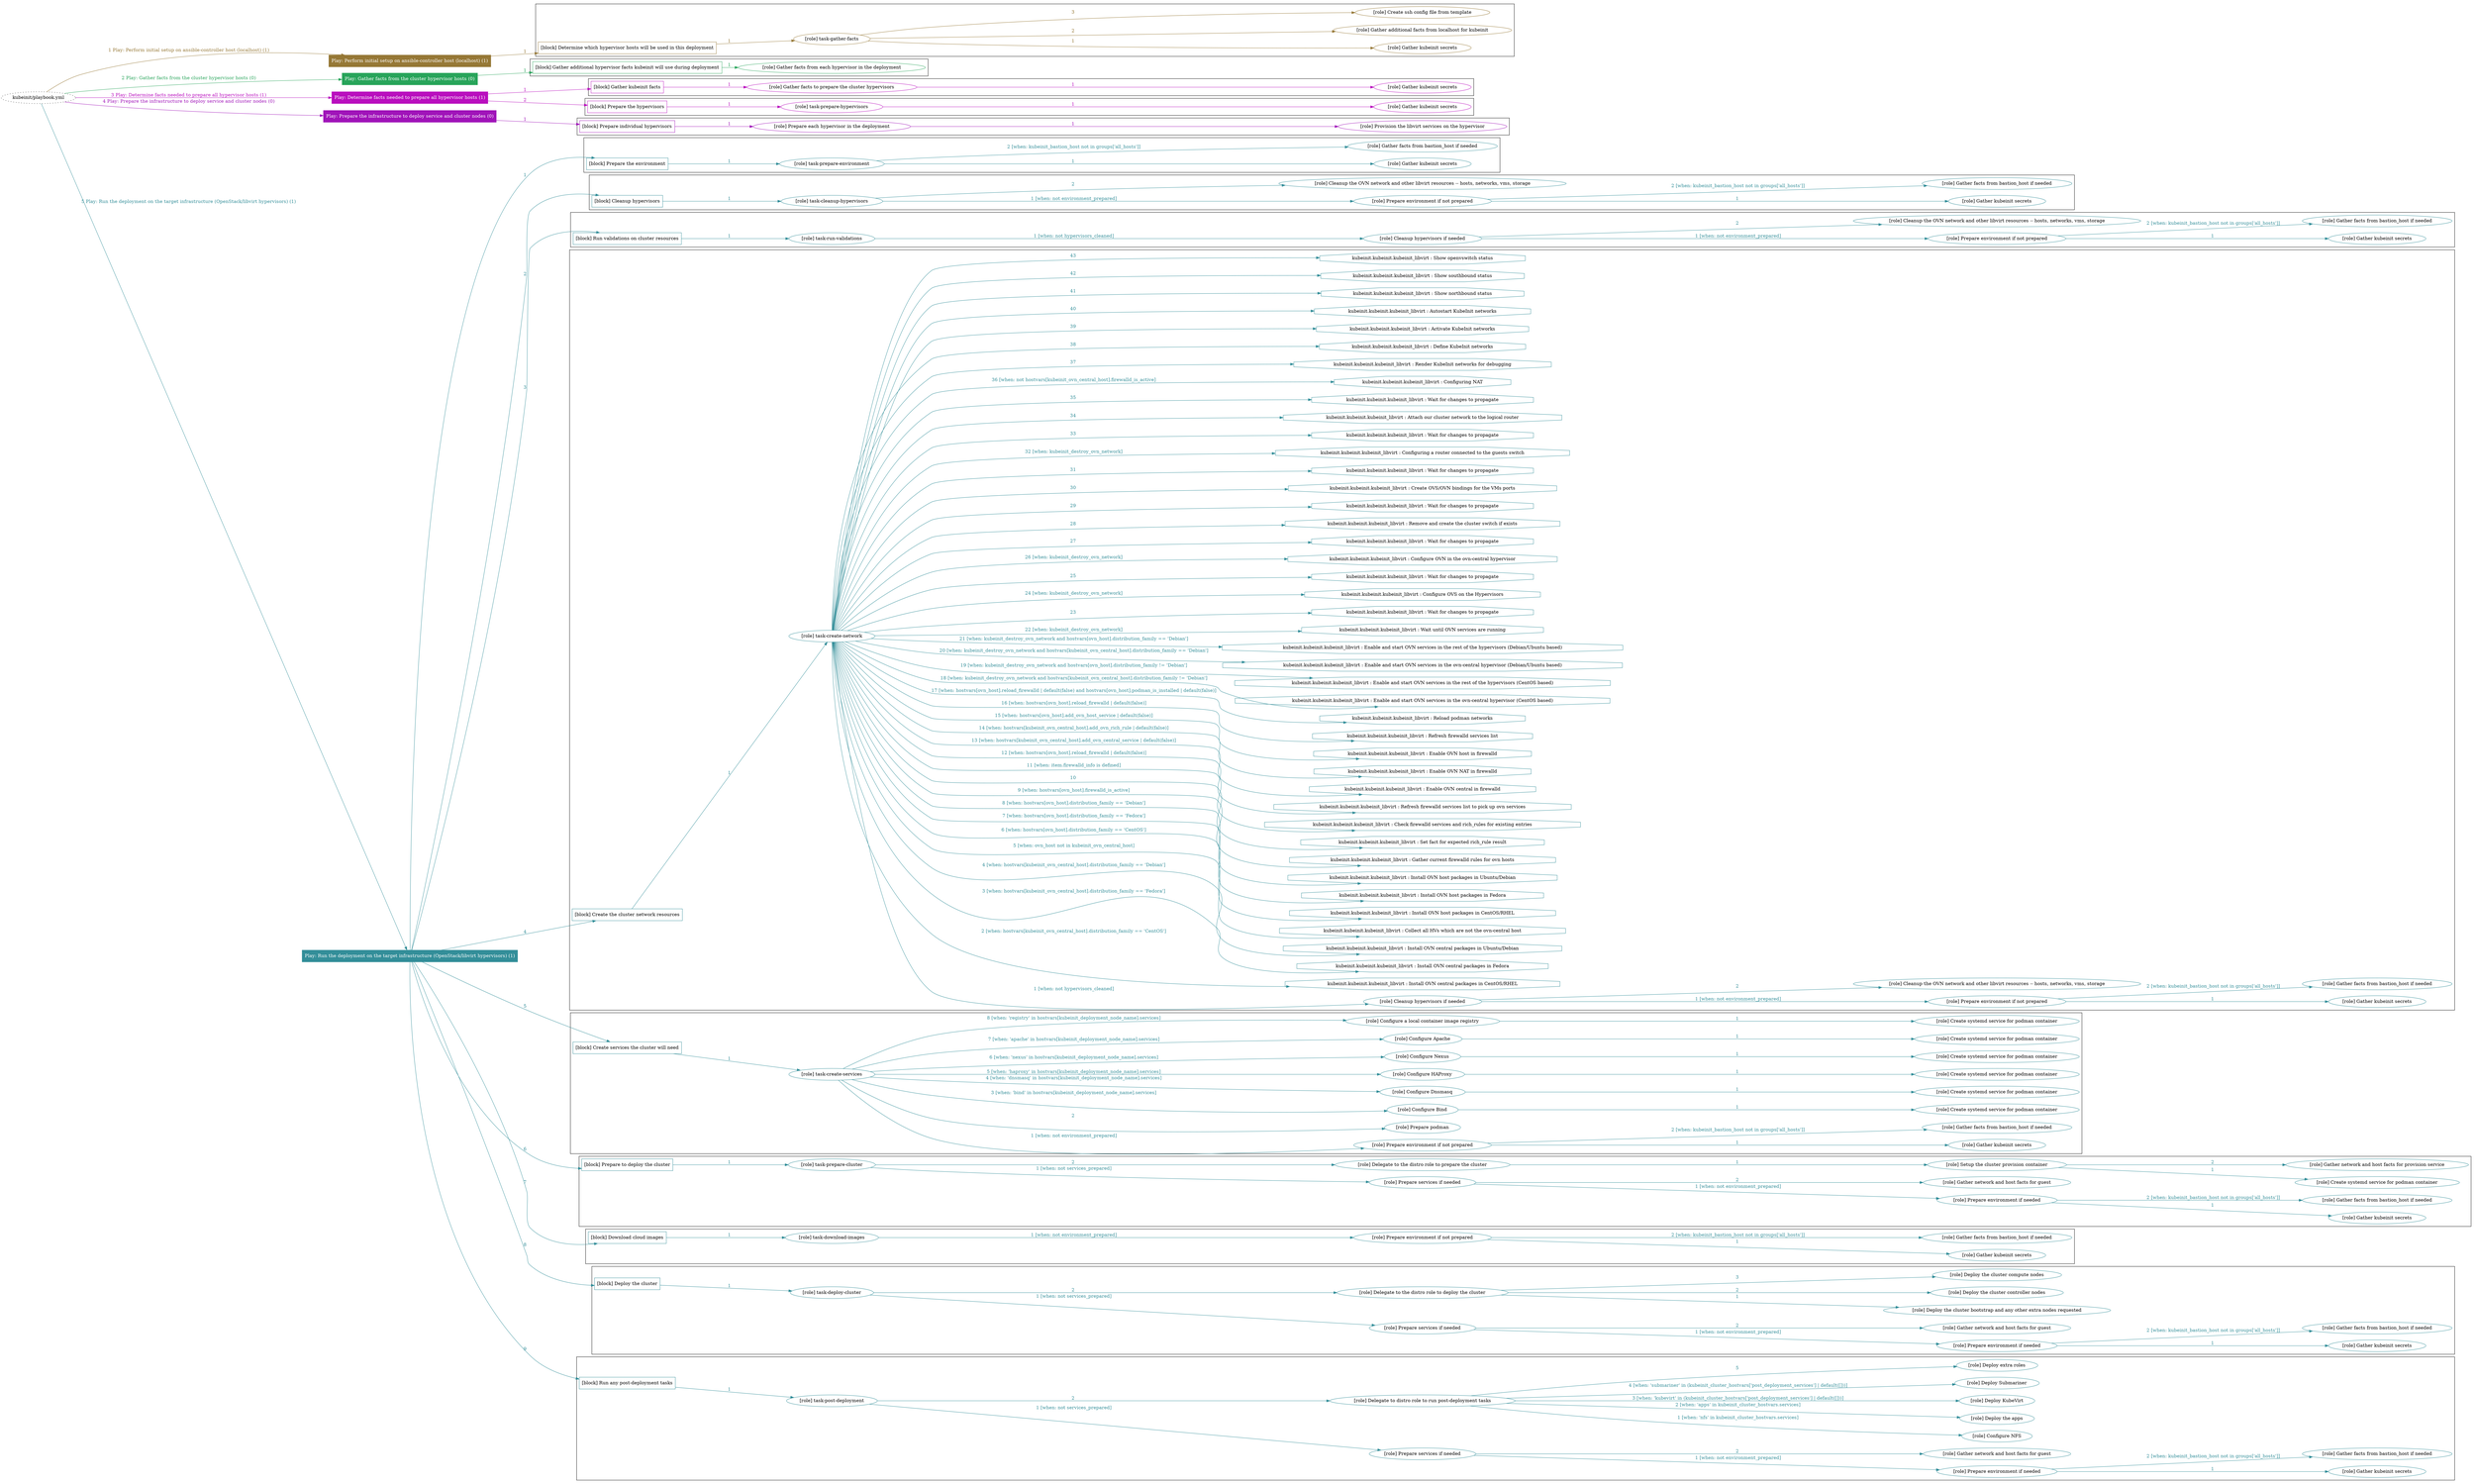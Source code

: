 digraph {
	graph [concentrate=true ordering=in rankdir=LR ratio=fill]
	edge [esep=5 sep=10]
	"kubeinit/playbook.yml" [URL="/home/runner/work/kubeinit/kubeinit/kubeinit/playbook.yml" id=playbook_05a10d6d style=dotted]
	"kubeinit/playbook.yml" -> play_2a9decf1 [label="1 Play: Perform initial setup on ansible-controller host (localhost) (1)" color="#967836" fontcolor="#967836" id=edge_play_2a9decf1 labeltooltip="1 Play: Perform initial setup on ansible-controller host (localhost) (1)" tooltip="1 Play: Perform initial setup on ansible-controller host (localhost) (1)"]
	subgraph "Play: Perform initial setup on ansible-controller host (localhost) (1)" {
		play_2a9decf1 [label="Play: Perform initial setup on ansible-controller host (localhost) (1)" URL="/home/runner/work/kubeinit/kubeinit/kubeinit/playbook.yml" color="#967836" fontcolor="#ffffff" id=play_2a9decf1 shape=box style=filled tooltip=localhost]
		play_2a9decf1 -> block_b590a7e8 [label=1 color="#967836" fontcolor="#967836" id=edge_block_b590a7e8 labeltooltip=1 tooltip=1]
		subgraph cluster_block_b590a7e8 {
			block_b590a7e8 [label="[block] Determine which hypervisor hosts will be used in this deployment" URL="/home/runner/work/kubeinit/kubeinit/kubeinit/playbook.yml" color="#967836" id=block_b590a7e8 labeltooltip="Determine which hypervisor hosts will be used in this deployment" shape=box tooltip="Determine which hypervisor hosts will be used in this deployment"]
			block_b590a7e8 -> role_a4b13ea3 [label="1 " color="#967836" fontcolor="#967836" id=edge_role_a4b13ea3 labeltooltip="1 " tooltip="1 "]
			subgraph "task-gather-facts" {
				role_a4b13ea3 [label="[role] task-gather-facts" URL="/home/runner/work/kubeinit/kubeinit/kubeinit/playbook.yml" color="#967836" id=role_a4b13ea3 tooltip="task-gather-facts"]
				role_a4b13ea3 -> role_8885dea9 [label="1 " color="#967836" fontcolor="#967836" id=edge_role_8885dea9 labeltooltip="1 " tooltip="1 "]
				subgraph "Gather kubeinit secrets" {
					role_8885dea9 [label="[role] Gather kubeinit secrets" URL="/home/runner/.ansible/collections/ansible_collections/kubeinit/kubeinit/roles/kubeinit_prepare/tasks/build_hypervisors_group.yml" color="#967836" id=role_8885dea9 tooltip="Gather kubeinit secrets"]
				}
				role_a4b13ea3 -> role_7045164a [label="2 " color="#967836" fontcolor="#967836" id=edge_role_7045164a labeltooltip="2 " tooltip="2 "]
				subgraph "Gather additional facts from localhost for kubeinit" {
					role_7045164a [label="[role] Gather additional facts from localhost for kubeinit" URL="/home/runner/.ansible/collections/ansible_collections/kubeinit/kubeinit/roles/kubeinit_prepare/tasks/build_hypervisors_group.yml" color="#967836" id=role_7045164a tooltip="Gather additional facts from localhost for kubeinit"]
				}
				role_a4b13ea3 -> role_72669371 [label="3 " color="#967836" fontcolor="#967836" id=edge_role_72669371 labeltooltip="3 " tooltip="3 "]
				subgraph "Create ssh config file from template" {
					role_72669371 [label="[role] Create ssh config file from template" URL="/home/runner/.ansible/collections/ansible_collections/kubeinit/kubeinit/roles/kubeinit_prepare/tasks/build_hypervisors_group.yml" color="#967836" id=role_72669371 tooltip="Create ssh config file from template"]
				}
			}
		}
	}
	"kubeinit/playbook.yml" -> play_0de1b73b [label="2 Play: Gather facts from the cluster hypervisor hosts (0)" color="#28a45a" fontcolor="#28a45a" id=edge_play_0de1b73b labeltooltip="2 Play: Gather facts from the cluster hypervisor hosts (0)" tooltip="2 Play: Gather facts from the cluster hypervisor hosts (0)"]
	subgraph "Play: Gather facts from the cluster hypervisor hosts (0)" {
		play_0de1b73b [label="Play: Gather facts from the cluster hypervisor hosts (0)" URL="/home/runner/work/kubeinit/kubeinit/kubeinit/playbook.yml" color="#28a45a" fontcolor="#ffffff" id=play_0de1b73b shape=box style=filled tooltip="Play: Gather facts from the cluster hypervisor hosts (0)"]
		play_0de1b73b -> block_b91ec17b [label=1 color="#28a45a" fontcolor="#28a45a" id=edge_block_b91ec17b labeltooltip=1 tooltip=1]
		subgraph cluster_block_b91ec17b {
			block_b91ec17b [label="[block] Gather additional hypervisor facts kubeinit will use during deployment" URL="/home/runner/work/kubeinit/kubeinit/kubeinit/playbook.yml" color="#28a45a" id=block_b91ec17b labeltooltip="Gather additional hypervisor facts kubeinit will use during deployment" shape=box tooltip="Gather additional hypervisor facts kubeinit will use during deployment"]
			block_b91ec17b -> role_38619673 [label="1 " color="#28a45a" fontcolor="#28a45a" id=edge_role_38619673 labeltooltip="1 " tooltip="1 "]
			subgraph "Gather facts from each hypervisor in the deployment" {
				role_38619673 [label="[role] Gather facts from each hypervisor in the deployment" URL="/home/runner/work/kubeinit/kubeinit/kubeinit/playbook.yml" color="#28a45a" id=role_38619673 tooltip="Gather facts from each hypervisor in the deployment"]
			}
		}
	}
	"kubeinit/playbook.yml" -> play_bf19ca28 [label="3 Play: Determine facts needed to prepare all hypervisor hosts (1)" color="#b90ebe" fontcolor="#b90ebe" id=edge_play_bf19ca28 labeltooltip="3 Play: Determine facts needed to prepare all hypervisor hosts (1)" tooltip="3 Play: Determine facts needed to prepare all hypervisor hosts (1)"]
	subgraph "Play: Determine facts needed to prepare all hypervisor hosts (1)" {
		play_bf19ca28 [label="Play: Determine facts needed to prepare all hypervisor hosts (1)" URL="/home/runner/work/kubeinit/kubeinit/kubeinit/playbook.yml" color="#b90ebe" fontcolor="#ffffff" id=play_bf19ca28 shape=box style=filled tooltip=localhost]
		play_bf19ca28 -> block_92237f6a [label=1 color="#b90ebe" fontcolor="#b90ebe" id=edge_block_92237f6a labeltooltip=1 tooltip=1]
		subgraph cluster_block_92237f6a {
			block_92237f6a [label="[block] Gather kubeinit facts" URL="/home/runner/work/kubeinit/kubeinit/kubeinit/playbook.yml" color="#b90ebe" id=block_92237f6a labeltooltip="Gather kubeinit facts" shape=box tooltip="Gather kubeinit facts"]
			block_92237f6a -> role_56597bca [label="1 " color="#b90ebe" fontcolor="#b90ebe" id=edge_role_56597bca labeltooltip="1 " tooltip="1 "]
			subgraph "Gather facts to prepare the cluster hypervisors" {
				role_56597bca [label="[role] Gather facts to prepare the cluster hypervisors" URL="/home/runner/work/kubeinit/kubeinit/kubeinit/playbook.yml" color="#b90ebe" id=role_56597bca tooltip="Gather facts to prepare the cluster hypervisors"]
				role_56597bca -> role_a47711a0 [label="1 " color="#b90ebe" fontcolor="#b90ebe" id=edge_role_a47711a0 labeltooltip="1 " tooltip="1 "]
				subgraph "Gather kubeinit secrets" {
					role_a47711a0 [label="[role] Gather kubeinit secrets" URL="/home/runner/.ansible/collections/ansible_collections/kubeinit/kubeinit/roles/kubeinit_prepare/tasks/gather_kubeinit_facts.yml" color="#b90ebe" id=role_a47711a0 tooltip="Gather kubeinit secrets"]
				}
			}
		}
		play_bf19ca28 -> block_7eeac2cf [label=2 color="#b90ebe" fontcolor="#b90ebe" id=edge_block_7eeac2cf labeltooltip=2 tooltip=2]
		subgraph cluster_block_7eeac2cf {
			block_7eeac2cf [label="[block] Prepare the hypervisors" URL="/home/runner/work/kubeinit/kubeinit/kubeinit/playbook.yml" color="#b90ebe" id=block_7eeac2cf labeltooltip="Prepare the hypervisors" shape=box tooltip="Prepare the hypervisors"]
			block_7eeac2cf -> role_99d1f2f7 [label="1 " color="#b90ebe" fontcolor="#b90ebe" id=edge_role_99d1f2f7 labeltooltip="1 " tooltip="1 "]
			subgraph "task-prepare-hypervisors" {
				role_99d1f2f7 [label="[role] task-prepare-hypervisors" URL="/home/runner/work/kubeinit/kubeinit/kubeinit/playbook.yml" color="#b90ebe" id=role_99d1f2f7 tooltip="task-prepare-hypervisors"]
				role_99d1f2f7 -> role_ebd65a0d [label="1 " color="#b90ebe" fontcolor="#b90ebe" id=edge_role_ebd65a0d labeltooltip="1 " tooltip="1 "]
				subgraph "Gather kubeinit secrets" {
					role_ebd65a0d [label="[role] Gather kubeinit secrets" URL="/home/runner/.ansible/collections/ansible_collections/kubeinit/kubeinit/roles/kubeinit_prepare/tasks/gather_kubeinit_facts.yml" color="#b90ebe" id=role_ebd65a0d tooltip="Gather kubeinit secrets"]
				}
			}
		}
	}
	"kubeinit/playbook.yml" -> play_d68701ea [label="4 Play: Prepare the infrastructure to deploy service and cluster nodes (0)" color="#a013b9" fontcolor="#a013b9" id=edge_play_d68701ea labeltooltip="4 Play: Prepare the infrastructure to deploy service and cluster nodes (0)" tooltip="4 Play: Prepare the infrastructure to deploy service and cluster nodes (0)"]
	subgraph "Play: Prepare the infrastructure to deploy service and cluster nodes (0)" {
		play_d68701ea [label="Play: Prepare the infrastructure to deploy service and cluster nodes (0)" URL="/home/runner/work/kubeinit/kubeinit/kubeinit/playbook.yml" color="#a013b9" fontcolor="#ffffff" id=play_d68701ea shape=box style=filled tooltip="Play: Prepare the infrastructure to deploy service and cluster nodes (0)"]
		play_d68701ea -> block_a576ef6d [label=1 color="#a013b9" fontcolor="#a013b9" id=edge_block_a576ef6d labeltooltip=1 tooltip=1]
		subgraph cluster_block_a576ef6d {
			block_a576ef6d [label="[block] Prepare individual hypervisors" URL="/home/runner/work/kubeinit/kubeinit/kubeinit/playbook.yml" color="#a013b9" id=block_a576ef6d labeltooltip="Prepare individual hypervisors" shape=box tooltip="Prepare individual hypervisors"]
			block_a576ef6d -> role_6e9b3f40 [label="1 " color="#a013b9" fontcolor="#a013b9" id=edge_role_6e9b3f40 labeltooltip="1 " tooltip="1 "]
			subgraph "Prepare each hypervisor in the deployment" {
				role_6e9b3f40 [label="[role] Prepare each hypervisor in the deployment" URL="/home/runner/work/kubeinit/kubeinit/kubeinit/playbook.yml" color="#a013b9" id=role_6e9b3f40 tooltip="Prepare each hypervisor in the deployment"]
				role_6e9b3f40 -> role_7e3697e6 [label="1 " color="#a013b9" fontcolor="#a013b9" id=edge_role_7e3697e6 labeltooltip="1 " tooltip="1 "]
				subgraph "Provision the libvirt services on the hypervisor" {
					role_7e3697e6 [label="[role] Provision the libvirt services on the hypervisor" URL="/home/runner/.ansible/collections/ansible_collections/kubeinit/kubeinit/roles/kubeinit_prepare/tasks/prepare_hypervisor.yml" color="#a013b9" id=role_7e3697e6 tooltip="Provision the libvirt services on the hypervisor"]
				}
			}
		}
	}
	"kubeinit/playbook.yml" -> play_49b05871 [label="5 Play: Run the deployment on the target infrastructure (OpenStack/libvirt hypervisors) (1)" color="#338e99" fontcolor="#338e99" id=edge_play_49b05871 labeltooltip="5 Play: Run the deployment on the target infrastructure (OpenStack/libvirt hypervisors) (1)" tooltip="5 Play: Run the deployment on the target infrastructure (OpenStack/libvirt hypervisors) (1)"]
	subgraph "Play: Run the deployment on the target infrastructure (OpenStack/libvirt hypervisors) (1)" {
		play_49b05871 [label="Play: Run the deployment on the target infrastructure (OpenStack/libvirt hypervisors) (1)" URL="/home/runner/work/kubeinit/kubeinit/kubeinit/playbook.yml" color="#338e99" fontcolor="#ffffff" id=play_49b05871 shape=box style=filled tooltip=localhost]
		play_49b05871 -> block_c2ac7cde [label=1 color="#338e99" fontcolor="#338e99" id=edge_block_c2ac7cde labeltooltip=1 tooltip=1]
		subgraph cluster_block_c2ac7cde {
			block_c2ac7cde [label="[block] Prepare the environment" URL="/home/runner/work/kubeinit/kubeinit/kubeinit/playbook.yml" color="#338e99" id=block_c2ac7cde labeltooltip="Prepare the environment" shape=box tooltip="Prepare the environment"]
			block_c2ac7cde -> role_36939cb0 [label="1 " color="#338e99" fontcolor="#338e99" id=edge_role_36939cb0 labeltooltip="1 " tooltip="1 "]
			subgraph "task-prepare-environment" {
				role_36939cb0 [label="[role] task-prepare-environment" URL="/home/runner/work/kubeinit/kubeinit/kubeinit/playbook.yml" color="#338e99" id=role_36939cb0 tooltip="task-prepare-environment"]
				role_36939cb0 -> role_c5064183 [label="1 " color="#338e99" fontcolor="#338e99" id=edge_role_c5064183 labeltooltip="1 " tooltip="1 "]
				subgraph "Gather kubeinit secrets" {
					role_c5064183 [label="[role] Gather kubeinit secrets" URL="/home/runner/.ansible/collections/ansible_collections/kubeinit/kubeinit/roles/kubeinit_prepare/tasks/gather_kubeinit_facts.yml" color="#338e99" id=role_c5064183 tooltip="Gather kubeinit secrets"]
				}
				role_36939cb0 -> role_060b4a93 [label="2 [when: kubeinit_bastion_host not in groups['all_hosts']]" color="#338e99" fontcolor="#338e99" id=edge_role_060b4a93 labeltooltip="2 [when: kubeinit_bastion_host not in groups['all_hosts']]" tooltip="2 [when: kubeinit_bastion_host not in groups['all_hosts']]"]
				subgraph "Gather facts from bastion_host if needed" {
					role_060b4a93 [label="[role] Gather facts from bastion_host if needed" URL="/home/runner/.ansible/collections/ansible_collections/kubeinit/kubeinit/roles/kubeinit_prepare/tasks/main.yml" color="#338e99" id=role_060b4a93 tooltip="Gather facts from bastion_host if needed"]
				}
			}
		}
		play_49b05871 -> block_e85fdc66 [label=2 color="#338e99" fontcolor="#338e99" id=edge_block_e85fdc66 labeltooltip=2 tooltip=2]
		subgraph cluster_block_e85fdc66 {
			block_e85fdc66 [label="[block] Cleanup hypervisors" URL="/home/runner/work/kubeinit/kubeinit/kubeinit/playbook.yml" color="#338e99" id=block_e85fdc66 labeltooltip="Cleanup hypervisors" shape=box tooltip="Cleanup hypervisors"]
			block_e85fdc66 -> role_89b8a343 [label="1 " color="#338e99" fontcolor="#338e99" id=edge_role_89b8a343 labeltooltip="1 " tooltip="1 "]
			subgraph "task-cleanup-hypervisors" {
				role_89b8a343 [label="[role] task-cleanup-hypervisors" URL="/home/runner/work/kubeinit/kubeinit/kubeinit/playbook.yml" color="#338e99" id=role_89b8a343 tooltip="task-cleanup-hypervisors"]
				role_89b8a343 -> role_d1402ce7 [label="1 [when: not environment_prepared]" color="#338e99" fontcolor="#338e99" id=edge_role_d1402ce7 labeltooltip="1 [when: not environment_prepared]" tooltip="1 [when: not environment_prepared]"]
				subgraph "Prepare environment if not prepared" {
					role_d1402ce7 [label="[role] Prepare environment if not prepared" URL="/home/runner/.ansible/collections/ansible_collections/kubeinit/kubeinit/roles/kubeinit_libvirt/tasks/cleanup_hypervisors.yml" color="#338e99" id=role_d1402ce7 tooltip="Prepare environment if not prepared"]
					role_d1402ce7 -> role_74e32327 [label="1 " color="#338e99" fontcolor="#338e99" id=edge_role_74e32327 labeltooltip="1 " tooltip="1 "]
					subgraph "Gather kubeinit secrets" {
						role_74e32327 [label="[role] Gather kubeinit secrets" URL="/home/runner/.ansible/collections/ansible_collections/kubeinit/kubeinit/roles/kubeinit_prepare/tasks/gather_kubeinit_facts.yml" color="#338e99" id=role_74e32327 tooltip="Gather kubeinit secrets"]
					}
					role_d1402ce7 -> role_f0fedd9c [label="2 [when: kubeinit_bastion_host not in groups['all_hosts']]" color="#338e99" fontcolor="#338e99" id=edge_role_f0fedd9c labeltooltip="2 [when: kubeinit_bastion_host not in groups['all_hosts']]" tooltip="2 [when: kubeinit_bastion_host not in groups['all_hosts']]"]
					subgraph "Gather facts from bastion_host if needed" {
						role_f0fedd9c [label="[role] Gather facts from bastion_host if needed" URL="/home/runner/.ansible/collections/ansible_collections/kubeinit/kubeinit/roles/kubeinit_prepare/tasks/main.yml" color="#338e99" id=role_f0fedd9c tooltip="Gather facts from bastion_host if needed"]
					}
				}
				role_89b8a343 -> role_c85df58d [label="2 " color="#338e99" fontcolor="#338e99" id=edge_role_c85df58d labeltooltip="2 " tooltip="2 "]
				subgraph "Cleanup the OVN network and other libvirt resources -- hosts, networks, vms, storage" {
					role_c85df58d [label="[role] Cleanup the OVN network and other libvirt resources -- hosts, networks, vms, storage" URL="/home/runner/.ansible/collections/ansible_collections/kubeinit/kubeinit/roles/kubeinit_libvirt/tasks/cleanup_hypervisors.yml" color="#338e99" id=role_c85df58d tooltip="Cleanup the OVN network and other libvirt resources -- hosts, networks, vms, storage"]
				}
			}
		}
		play_49b05871 -> block_65d1642d [label=3 color="#338e99" fontcolor="#338e99" id=edge_block_65d1642d labeltooltip=3 tooltip=3]
		subgraph cluster_block_65d1642d {
			block_65d1642d [label="[block] Run validations on cluster resources" URL="/home/runner/work/kubeinit/kubeinit/kubeinit/playbook.yml" color="#338e99" id=block_65d1642d labeltooltip="Run validations on cluster resources" shape=box tooltip="Run validations on cluster resources"]
			block_65d1642d -> role_9419ed96 [label="1 " color="#338e99" fontcolor="#338e99" id=edge_role_9419ed96 labeltooltip="1 " tooltip="1 "]
			subgraph "task-run-validations" {
				role_9419ed96 [label="[role] task-run-validations" URL="/home/runner/work/kubeinit/kubeinit/kubeinit/playbook.yml" color="#338e99" id=role_9419ed96 tooltip="task-run-validations"]
				role_9419ed96 -> role_cfc87a8f [label="1 [when: not hypervisors_cleaned]" color="#338e99" fontcolor="#338e99" id=edge_role_cfc87a8f labeltooltip="1 [when: not hypervisors_cleaned]" tooltip="1 [when: not hypervisors_cleaned]"]
				subgraph "Cleanup hypervisors if needed" {
					role_cfc87a8f [label="[role] Cleanup hypervisors if needed" URL="/home/runner/.ansible/collections/ansible_collections/kubeinit/kubeinit/roles/kubeinit_validations/tasks/main.yml" color="#338e99" id=role_cfc87a8f tooltip="Cleanup hypervisors if needed"]
					role_cfc87a8f -> role_67cba046 [label="1 [when: not environment_prepared]" color="#338e99" fontcolor="#338e99" id=edge_role_67cba046 labeltooltip="1 [when: not environment_prepared]" tooltip="1 [when: not environment_prepared]"]
					subgraph "Prepare environment if not prepared" {
						role_67cba046 [label="[role] Prepare environment if not prepared" URL="/home/runner/.ansible/collections/ansible_collections/kubeinit/kubeinit/roles/kubeinit_libvirt/tasks/cleanup_hypervisors.yml" color="#338e99" id=role_67cba046 tooltip="Prepare environment if not prepared"]
						role_67cba046 -> role_771bbf0c [label="1 " color="#338e99" fontcolor="#338e99" id=edge_role_771bbf0c labeltooltip="1 " tooltip="1 "]
						subgraph "Gather kubeinit secrets" {
							role_771bbf0c [label="[role] Gather kubeinit secrets" URL="/home/runner/.ansible/collections/ansible_collections/kubeinit/kubeinit/roles/kubeinit_prepare/tasks/gather_kubeinit_facts.yml" color="#338e99" id=role_771bbf0c tooltip="Gather kubeinit secrets"]
						}
						role_67cba046 -> role_2e6e7059 [label="2 [when: kubeinit_bastion_host not in groups['all_hosts']]" color="#338e99" fontcolor="#338e99" id=edge_role_2e6e7059 labeltooltip="2 [when: kubeinit_bastion_host not in groups['all_hosts']]" tooltip="2 [when: kubeinit_bastion_host not in groups['all_hosts']]"]
						subgraph "Gather facts from bastion_host if needed" {
							role_2e6e7059 [label="[role] Gather facts from bastion_host if needed" URL="/home/runner/.ansible/collections/ansible_collections/kubeinit/kubeinit/roles/kubeinit_prepare/tasks/main.yml" color="#338e99" id=role_2e6e7059 tooltip="Gather facts from bastion_host if needed"]
						}
					}
					role_cfc87a8f -> role_a18eb50c [label="2 " color="#338e99" fontcolor="#338e99" id=edge_role_a18eb50c labeltooltip="2 " tooltip="2 "]
					subgraph "Cleanup the OVN network and other libvirt resources -- hosts, networks, vms, storage" {
						role_a18eb50c [label="[role] Cleanup the OVN network and other libvirt resources -- hosts, networks, vms, storage" URL="/home/runner/.ansible/collections/ansible_collections/kubeinit/kubeinit/roles/kubeinit_libvirt/tasks/cleanup_hypervisors.yml" color="#338e99" id=role_a18eb50c tooltip="Cleanup the OVN network and other libvirt resources -- hosts, networks, vms, storage"]
					}
				}
			}
		}
		play_49b05871 -> block_e451663b [label=4 color="#338e99" fontcolor="#338e99" id=edge_block_e451663b labeltooltip=4 tooltip=4]
		subgraph cluster_block_e451663b {
			block_e451663b [label="[block] Create the cluster network resources" URL="/home/runner/work/kubeinit/kubeinit/kubeinit/playbook.yml" color="#338e99" id=block_e451663b labeltooltip="Create the cluster network resources" shape=box tooltip="Create the cluster network resources"]
			block_e451663b -> role_0f5e5dee [label="1 " color="#338e99" fontcolor="#338e99" id=edge_role_0f5e5dee labeltooltip="1 " tooltip="1 "]
			subgraph "task-create-network" {
				role_0f5e5dee [label="[role] task-create-network" URL="/home/runner/work/kubeinit/kubeinit/kubeinit/playbook.yml" color="#338e99" id=role_0f5e5dee tooltip="task-create-network"]
				role_0f5e5dee -> role_02cc5e86 [label="1 [when: not hypervisors_cleaned]" color="#338e99" fontcolor="#338e99" id=edge_role_02cc5e86 labeltooltip="1 [when: not hypervisors_cleaned]" tooltip="1 [when: not hypervisors_cleaned]"]
				subgraph "Cleanup hypervisors if needed" {
					role_02cc5e86 [label="[role] Cleanup hypervisors if needed" URL="/home/runner/.ansible/collections/ansible_collections/kubeinit/kubeinit/roles/kubeinit_libvirt/tasks/create_network.yml" color="#338e99" id=role_02cc5e86 tooltip="Cleanup hypervisors if needed"]
					role_02cc5e86 -> role_b460ad92 [label="1 [when: not environment_prepared]" color="#338e99" fontcolor="#338e99" id=edge_role_b460ad92 labeltooltip="1 [when: not environment_prepared]" tooltip="1 [when: not environment_prepared]"]
					subgraph "Prepare environment if not prepared" {
						role_b460ad92 [label="[role] Prepare environment if not prepared" URL="/home/runner/.ansible/collections/ansible_collections/kubeinit/kubeinit/roles/kubeinit_libvirt/tasks/cleanup_hypervisors.yml" color="#338e99" id=role_b460ad92 tooltip="Prepare environment if not prepared"]
						role_b460ad92 -> role_51ae378c [label="1 " color="#338e99" fontcolor="#338e99" id=edge_role_51ae378c labeltooltip="1 " tooltip="1 "]
						subgraph "Gather kubeinit secrets" {
							role_51ae378c [label="[role] Gather kubeinit secrets" URL="/home/runner/.ansible/collections/ansible_collections/kubeinit/kubeinit/roles/kubeinit_prepare/tasks/gather_kubeinit_facts.yml" color="#338e99" id=role_51ae378c tooltip="Gather kubeinit secrets"]
						}
						role_b460ad92 -> role_ebfc492d [label="2 [when: kubeinit_bastion_host not in groups['all_hosts']]" color="#338e99" fontcolor="#338e99" id=edge_role_ebfc492d labeltooltip="2 [when: kubeinit_bastion_host not in groups['all_hosts']]" tooltip="2 [when: kubeinit_bastion_host not in groups['all_hosts']]"]
						subgraph "Gather facts from bastion_host if needed" {
							role_ebfc492d [label="[role] Gather facts from bastion_host if needed" URL="/home/runner/.ansible/collections/ansible_collections/kubeinit/kubeinit/roles/kubeinit_prepare/tasks/main.yml" color="#338e99" id=role_ebfc492d tooltip="Gather facts from bastion_host if needed"]
						}
					}
					role_02cc5e86 -> role_eb65c7d7 [label="2 " color="#338e99" fontcolor="#338e99" id=edge_role_eb65c7d7 labeltooltip="2 " tooltip="2 "]
					subgraph "Cleanup the OVN network and other libvirt resources -- hosts, networks, vms, storage" {
						role_eb65c7d7 [label="[role] Cleanup the OVN network and other libvirt resources -- hosts, networks, vms, storage" URL="/home/runner/.ansible/collections/ansible_collections/kubeinit/kubeinit/roles/kubeinit_libvirt/tasks/cleanup_hypervisors.yml" color="#338e99" id=role_eb65c7d7 tooltip="Cleanup the OVN network and other libvirt resources -- hosts, networks, vms, storage"]
					}
				}
				task_18fb81c3 [label="kubeinit.kubeinit.kubeinit_libvirt : Install OVN central packages in CentOS/RHEL" URL="/home/runner/.ansible/collections/ansible_collections/kubeinit/kubeinit/roles/kubeinit_libvirt/tasks/create_network.yml" color="#338e99" id=task_18fb81c3 shape=octagon tooltip="kubeinit.kubeinit.kubeinit_libvirt : Install OVN central packages in CentOS/RHEL"]
				role_0f5e5dee -> task_18fb81c3 [label="2 [when: hostvars[kubeinit_ovn_central_host].distribution_family == 'CentOS']" color="#338e99" fontcolor="#338e99" id=edge_task_18fb81c3 labeltooltip="2 [when: hostvars[kubeinit_ovn_central_host].distribution_family == 'CentOS']" tooltip="2 [when: hostvars[kubeinit_ovn_central_host].distribution_family == 'CentOS']"]
				task_41b93204 [label="kubeinit.kubeinit.kubeinit_libvirt : Install OVN central packages in Fedora" URL="/home/runner/.ansible/collections/ansible_collections/kubeinit/kubeinit/roles/kubeinit_libvirt/tasks/create_network.yml" color="#338e99" id=task_41b93204 shape=octagon tooltip="kubeinit.kubeinit.kubeinit_libvirt : Install OVN central packages in Fedora"]
				role_0f5e5dee -> task_41b93204 [label="3 [when: hostvars[kubeinit_ovn_central_host].distribution_family == 'Fedora']" color="#338e99" fontcolor="#338e99" id=edge_task_41b93204 labeltooltip="3 [when: hostvars[kubeinit_ovn_central_host].distribution_family == 'Fedora']" tooltip="3 [when: hostvars[kubeinit_ovn_central_host].distribution_family == 'Fedora']"]
				task_fce39495 [label="kubeinit.kubeinit.kubeinit_libvirt : Install OVN central packages in Ubuntu/Debian" URL="/home/runner/.ansible/collections/ansible_collections/kubeinit/kubeinit/roles/kubeinit_libvirt/tasks/create_network.yml" color="#338e99" id=task_fce39495 shape=octagon tooltip="kubeinit.kubeinit.kubeinit_libvirt : Install OVN central packages in Ubuntu/Debian"]
				role_0f5e5dee -> task_fce39495 [label="4 [when: hostvars[kubeinit_ovn_central_host].distribution_family == 'Debian']" color="#338e99" fontcolor="#338e99" id=edge_task_fce39495 labeltooltip="4 [when: hostvars[kubeinit_ovn_central_host].distribution_family == 'Debian']" tooltip="4 [when: hostvars[kubeinit_ovn_central_host].distribution_family == 'Debian']"]
				task_f2fbbfff [label="kubeinit.kubeinit.kubeinit_libvirt : Collect all HVs which are not the ovn-central host" URL="/home/runner/.ansible/collections/ansible_collections/kubeinit/kubeinit/roles/kubeinit_libvirt/tasks/create_network.yml" color="#338e99" id=task_f2fbbfff shape=octagon tooltip="kubeinit.kubeinit.kubeinit_libvirt : Collect all HVs which are not the ovn-central host"]
				role_0f5e5dee -> task_f2fbbfff [label="5 [when: ovn_host not in kubeinit_ovn_central_host]" color="#338e99" fontcolor="#338e99" id=edge_task_f2fbbfff labeltooltip="5 [when: ovn_host not in kubeinit_ovn_central_host]" tooltip="5 [when: ovn_host not in kubeinit_ovn_central_host]"]
				task_8e997179 [label="kubeinit.kubeinit.kubeinit_libvirt : Install OVN host packages in CentOS/RHEL" URL="/home/runner/.ansible/collections/ansible_collections/kubeinit/kubeinit/roles/kubeinit_libvirt/tasks/create_network.yml" color="#338e99" id=task_8e997179 shape=octagon tooltip="kubeinit.kubeinit.kubeinit_libvirt : Install OVN host packages in CentOS/RHEL"]
				role_0f5e5dee -> task_8e997179 [label="6 [when: hostvars[ovn_host].distribution_family == 'CentOS']" color="#338e99" fontcolor="#338e99" id=edge_task_8e997179 labeltooltip="6 [when: hostvars[ovn_host].distribution_family == 'CentOS']" tooltip="6 [when: hostvars[ovn_host].distribution_family == 'CentOS']"]
				task_54d3ca45 [label="kubeinit.kubeinit.kubeinit_libvirt : Install OVN host packages in Fedora" URL="/home/runner/.ansible/collections/ansible_collections/kubeinit/kubeinit/roles/kubeinit_libvirt/tasks/create_network.yml" color="#338e99" id=task_54d3ca45 shape=octagon tooltip="kubeinit.kubeinit.kubeinit_libvirt : Install OVN host packages in Fedora"]
				role_0f5e5dee -> task_54d3ca45 [label="7 [when: hostvars[ovn_host].distribution_family == 'Fedora']" color="#338e99" fontcolor="#338e99" id=edge_task_54d3ca45 labeltooltip="7 [when: hostvars[ovn_host].distribution_family == 'Fedora']" tooltip="7 [when: hostvars[ovn_host].distribution_family == 'Fedora']"]
				task_a5a2593b [label="kubeinit.kubeinit.kubeinit_libvirt : Install OVN host packages in Ubuntu/Debian" URL="/home/runner/.ansible/collections/ansible_collections/kubeinit/kubeinit/roles/kubeinit_libvirt/tasks/create_network.yml" color="#338e99" id=task_a5a2593b shape=octagon tooltip="kubeinit.kubeinit.kubeinit_libvirt : Install OVN host packages in Ubuntu/Debian"]
				role_0f5e5dee -> task_a5a2593b [label="8 [when: hostvars[ovn_host].distribution_family == 'Debian']" color="#338e99" fontcolor="#338e99" id=edge_task_a5a2593b labeltooltip="8 [when: hostvars[ovn_host].distribution_family == 'Debian']" tooltip="8 [when: hostvars[ovn_host].distribution_family == 'Debian']"]
				task_d3b135e9 [label="kubeinit.kubeinit.kubeinit_libvirt : Gather current firewalld rules for ovn hosts" URL="/home/runner/.ansible/collections/ansible_collections/kubeinit/kubeinit/roles/kubeinit_libvirt/tasks/create_network.yml" color="#338e99" id=task_d3b135e9 shape=octagon tooltip="kubeinit.kubeinit.kubeinit_libvirt : Gather current firewalld rules for ovn hosts"]
				role_0f5e5dee -> task_d3b135e9 [label="9 [when: hostvars[ovn_host].firewalld_is_active]" color="#338e99" fontcolor="#338e99" id=edge_task_d3b135e9 labeltooltip="9 [when: hostvars[ovn_host].firewalld_is_active]" tooltip="9 [when: hostvars[ovn_host].firewalld_is_active]"]
				task_5479cb1e [label="kubeinit.kubeinit.kubeinit_libvirt : Set fact for expected rich_rule result" URL="/home/runner/.ansible/collections/ansible_collections/kubeinit/kubeinit/roles/kubeinit_libvirt/tasks/create_network.yml" color="#338e99" id=task_5479cb1e shape=octagon tooltip="kubeinit.kubeinit.kubeinit_libvirt : Set fact for expected rich_rule result"]
				role_0f5e5dee -> task_5479cb1e [label="10 " color="#338e99" fontcolor="#338e99" id=edge_task_5479cb1e labeltooltip="10 " tooltip="10 "]
				task_73442751 [label="kubeinit.kubeinit.kubeinit_libvirt : Check firewalld services and rich_rules for existing entries" URL="/home/runner/.ansible/collections/ansible_collections/kubeinit/kubeinit/roles/kubeinit_libvirt/tasks/create_network.yml" color="#338e99" id=task_73442751 shape=octagon tooltip="kubeinit.kubeinit.kubeinit_libvirt : Check firewalld services and rich_rules for existing entries"]
				role_0f5e5dee -> task_73442751 [label="11 [when: item.firewalld_info is defined]" color="#338e99" fontcolor="#338e99" id=edge_task_73442751 labeltooltip="11 [when: item.firewalld_info is defined]" tooltip="11 [when: item.firewalld_info is defined]"]
				task_d3b609cf [label="kubeinit.kubeinit.kubeinit_libvirt : Refresh firewalld services list to pick up ovn services" URL="/home/runner/.ansible/collections/ansible_collections/kubeinit/kubeinit/roles/kubeinit_libvirt/tasks/create_network.yml" color="#338e99" id=task_d3b609cf shape=octagon tooltip="kubeinit.kubeinit.kubeinit_libvirt : Refresh firewalld services list to pick up ovn services"]
				role_0f5e5dee -> task_d3b609cf [label="12 [when: hostvars[ovn_host].reload_firewalld | default(false)]" color="#338e99" fontcolor="#338e99" id=edge_task_d3b609cf labeltooltip="12 [when: hostvars[ovn_host].reload_firewalld | default(false)]" tooltip="12 [when: hostvars[ovn_host].reload_firewalld | default(false)]"]
				task_af615d09 [label="kubeinit.kubeinit.kubeinit_libvirt : Enable OVN central in firewalld" URL="/home/runner/.ansible/collections/ansible_collections/kubeinit/kubeinit/roles/kubeinit_libvirt/tasks/create_network.yml" color="#338e99" id=task_af615d09 shape=octagon tooltip="kubeinit.kubeinit.kubeinit_libvirt : Enable OVN central in firewalld"]
				role_0f5e5dee -> task_af615d09 [label="13 [when: hostvars[kubeinit_ovn_central_host].add_ovn_central_service | default(false)]" color="#338e99" fontcolor="#338e99" id=edge_task_af615d09 labeltooltip="13 [when: hostvars[kubeinit_ovn_central_host].add_ovn_central_service | default(false)]" tooltip="13 [when: hostvars[kubeinit_ovn_central_host].add_ovn_central_service | default(false)]"]
				task_0b9952dc [label="kubeinit.kubeinit.kubeinit_libvirt : Enable OVN NAT in firewalld" URL="/home/runner/.ansible/collections/ansible_collections/kubeinit/kubeinit/roles/kubeinit_libvirt/tasks/create_network.yml" color="#338e99" id=task_0b9952dc shape=octagon tooltip="kubeinit.kubeinit.kubeinit_libvirt : Enable OVN NAT in firewalld"]
				role_0f5e5dee -> task_0b9952dc [label="14 [when: hostvars[kubeinit_ovn_central_host].add_ovn_rich_rule | default(false)]" color="#338e99" fontcolor="#338e99" id=edge_task_0b9952dc labeltooltip="14 [when: hostvars[kubeinit_ovn_central_host].add_ovn_rich_rule | default(false)]" tooltip="14 [when: hostvars[kubeinit_ovn_central_host].add_ovn_rich_rule | default(false)]"]
				task_fd8cdf8f [label="kubeinit.kubeinit.kubeinit_libvirt : Enable OVN host in firewalld" URL="/home/runner/.ansible/collections/ansible_collections/kubeinit/kubeinit/roles/kubeinit_libvirt/tasks/create_network.yml" color="#338e99" id=task_fd8cdf8f shape=octagon tooltip="kubeinit.kubeinit.kubeinit_libvirt : Enable OVN host in firewalld"]
				role_0f5e5dee -> task_fd8cdf8f [label="15 [when: hostvars[ovn_host].add_ovn_host_service | default(false)]" color="#338e99" fontcolor="#338e99" id=edge_task_fd8cdf8f labeltooltip="15 [when: hostvars[ovn_host].add_ovn_host_service | default(false)]" tooltip="15 [when: hostvars[ovn_host].add_ovn_host_service | default(false)]"]
				task_2fd48ddb [label="kubeinit.kubeinit.kubeinit_libvirt : Refresh firewalld services list" URL="/home/runner/.ansible/collections/ansible_collections/kubeinit/kubeinit/roles/kubeinit_libvirt/tasks/create_network.yml" color="#338e99" id=task_2fd48ddb shape=octagon tooltip="kubeinit.kubeinit.kubeinit_libvirt : Refresh firewalld services list"]
				role_0f5e5dee -> task_2fd48ddb [label="16 [when: hostvars[ovn_host].reload_firewalld | default(false)]" color="#338e99" fontcolor="#338e99" id=edge_task_2fd48ddb labeltooltip="16 [when: hostvars[ovn_host].reload_firewalld | default(false)]" tooltip="16 [when: hostvars[ovn_host].reload_firewalld | default(false)]"]
				task_143edddd [label="kubeinit.kubeinit.kubeinit_libvirt : Reload podman networks" URL="/home/runner/.ansible/collections/ansible_collections/kubeinit/kubeinit/roles/kubeinit_libvirt/tasks/create_network.yml" color="#338e99" id=task_143edddd shape=octagon tooltip="kubeinit.kubeinit.kubeinit_libvirt : Reload podman networks"]
				role_0f5e5dee -> task_143edddd [label="17 [when: hostvars[ovn_host].reload_firewalld | default(false) and hostvars[ovn_host].podman_is_installed | default(false)]" color="#338e99" fontcolor="#338e99" id=edge_task_143edddd labeltooltip="17 [when: hostvars[ovn_host].reload_firewalld | default(false) and hostvars[ovn_host].podman_is_installed | default(false)]" tooltip="17 [when: hostvars[ovn_host].reload_firewalld | default(false) and hostvars[ovn_host].podman_is_installed | default(false)]"]
				task_ec935124 [label="kubeinit.kubeinit.kubeinit_libvirt : Enable and start OVN services in the ovn-central hypervisor (CentOS based)" URL="/home/runner/.ansible/collections/ansible_collections/kubeinit/kubeinit/roles/kubeinit_libvirt/tasks/create_network.yml" color="#338e99" id=task_ec935124 shape=octagon tooltip="kubeinit.kubeinit.kubeinit_libvirt : Enable and start OVN services in the ovn-central hypervisor (CentOS based)"]
				role_0f5e5dee -> task_ec935124 [label="18 [when: kubeinit_destroy_ovn_network and hostvars[kubeinit_ovn_central_host].distribution_family != 'Debian']" color="#338e99" fontcolor="#338e99" id=edge_task_ec935124 labeltooltip="18 [when: kubeinit_destroy_ovn_network and hostvars[kubeinit_ovn_central_host].distribution_family != 'Debian']" tooltip="18 [when: kubeinit_destroy_ovn_network and hostvars[kubeinit_ovn_central_host].distribution_family != 'Debian']"]
				task_7b9018d7 [label="kubeinit.kubeinit.kubeinit_libvirt : Enable and start OVN services in the rest of the hypervisors (CentOS based)" URL="/home/runner/.ansible/collections/ansible_collections/kubeinit/kubeinit/roles/kubeinit_libvirt/tasks/create_network.yml" color="#338e99" id=task_7b9018d7 shape=octagon tooltip="kubeinit.kubeinit.kubeinit_libvirt : Enable and start OVN services in the rest of the hypervisors (CentOS based)"]
				role_0f5e5dee -> task_7b9018d7 [label="19 [when: kubeinit_destroy_ovn_network and hostvars[ovn_host].distribution_family != 'Debian']" color="#338e99" fontcolor="#338e99" id=edge_task_7b9018d7 labeltooltip="19 [when: kubeinit_destroy_ovn_network and hostvars[ovn_host].distribution_family != 'Debian']" tooltip="19 [when: kubeinit_destroy_ovn_network and hostvars[ovn_host].distribution_family != 'Debian']"]
				task_5fdd3e3c [label="kubeinit.kubeinit.kubeinit_libvirt : Enable and start OVN services in the ovn-central hypervisor (Debian/Ubuntu based)" URL="/home/runner/.ansible/collections/ansible_collections/kubeinit/kubeinit/roles/kubeinit_libvirt/tasks/create_network.yml" color="#338e99" id=task_5fdd3e3c shape=octagon tooltip="kubeinit.kubeinit.kubeinit_libvirt : Enable and start OVN services in the ovn-central hypervisor (Debian/Ubuntu based)"]
				role_0f5e5dee -> task_5fdd3e3c [label="20 [when: kubeinit_destroy_ovn_network and hostvars[kubeinit_ovn_central_host].distribution_family == 'Debian']" color="#338e99" fontcolor="#338e99" id=edge_task_5fdd3e3c labeltooltip="20 [when: kubeinit_destroy_ovn_network and hostvars[kubeinit_ovn_central_host].distribution_family == 'Debian']" tooltip="20 [when: kubeinit_destroy_ovn_network and hostvars[kubeinit_ovn_central_host].distribution_family == 'Debian']"]
				task_c7c185d8 [label="kubeinit.kubeinit.kubeinit_libvirt : Enable and start OVN services in the rest of the hypervisors (Debian/Ubuntu based)" URL="/home/runner/.ansible/collections/ansible_collections/kubeinit/kubeinit/roles/kubeinit_libvirt/tasks/create_network.yml" color="#338e99" id=task_c7c185d8 shape=octagon tooltip="kubeinit.kubeinit.kubeinit_libvirt : Enable and start OVN services in the rest of the hypervisors (Debian/Ubuntu based)"]
				role_0f5e5dee -> task_c7c185d8 [label="21 [when: kubeinit_destroy_ovn_network and hostvars[ovn_host].distribution_family == 'Debian']" color="#338e99" fontcolor="#338e99" id=edge_task_c7c185d8 labeltooltip="21 [when: kubeinit_destroy_ovn_network and hostvars[ovn_host].distribution_family == 'Debian']" tooltip="21 [when: kubeinit_destroy_ovn_network and hostvars[ovn_host].distribution_family == 'Debian']"]
				task_1efe98ba [label="kubeinit.kubeinit.kubeinit_libvirt : Wait until OVN services are running" URL="/home/runner/.ansible/collections/ansible_collections/kubeinit/kubeinit/roles/kubeinit_libvirt/tasks/create_network.yml" color="#338e99" id=task_1efe98ba shape=octagon tooltip="kubeinit.kubeinit.kubeinit_libvirt : Wait until OVN services are running"]
				role_0f5e5dee -> task_1efe98ba [label="22 [when: kubeinit_destroy_ovn_network]" color="#338e99" fontcolor="#338e99" id=edge_task_1efe98ba labeltooltip="22 [when: kubeinit_destroy_ovn_network]" tooltip="22 [when: kubeinit_destroy_ovn_network]"]
				task_b17ac63b [label="kubeinit.kubeinit.kubeinit_libvirt : Wait for changes to propagate" URL="/home/runner/.ansible/collections/ansible_collections/kubeinit/kubeinit/roles/kubeinit_libvirt/tasks/create_network.yml" color="#338e99" id=task_b17ac63b shape=octagon tooltip="kubeinit.kubeinit.kubeinit_libvirt : Wait for changes to propagate"]
				role_0f5e5dee -> task_b17ac63b [label="23 " color="#338e99" fontcolor="#338e99" id=edge_task_b17ac63b labeltooltip="23 " tooltip="23 "]
				task_72ea01ba [label="kubeinit.kubeinit.kubeinit_libvirt : Configure OVS on the Hypervisors" URL="/home/runner/.ansible/collections/ansible_collections/kubeinit/kubeinit/roles/kubeinit_libvirt/tasks/create_network.yml" color="#338e99" id=task_72ea01ba shape=octagon tooltip="kubeinit.kubeinit.kubeinit_libvirt : Configure OVS on the Hypervisors"]
				role_0f5e5dee -> task_72ea01ba [label="24 [when: kubeinit_destroy_ovn_network]" color="#338e99" fontcolor="#338e99" id=edge_task_72ea01ba labeltooltip="24 [when: kubeinit_destroy_ovn_network]" tooltip="24 [when: kubeinit_destroy_ovn_network]"]
				task_ab4082a7 [label="kubeinit.kubeinit.kubeinit_libvirt : Wait for changes to propagate" URL="/home/runner/.ansible/collections/ansible_collections/kubeinit/kubeinit/roles/kubeinit_libvirt/tasks/create_network.yml" color="#338e99" id=task_ab4082a7 shape=octagon tooltip="kubeinit.kubeinit.kubeinit_libvirt : Wait for changes to propagate"]
				role_0f5e5dee -> task_ab4082a7 [label="25 " color="#338e99" fontcolor="#338e99" id=edge_task_ab4082a7 labeltooltip="25 " tooltip="25 "]
				task_9eebc79f [label="kubeinit.kubeinit.kubeinit_libvirt : Configure OVN in the ovn-central hypervisor" URL="/home/runner/.ansible/collections/ansible_collections/kubeinit/kubeinit/roles/kubeinit_libvirt/tasks/create_network.yml" color="#338e99" id=task_9eebc79f shape=octagon tooltip="kubeinit.kubeinit.kubeinit_libvirt : Configure OVN in the ovn-central hypervisor"]
				role_0f5e5dee -> task_9eebc79f [label="26 [when: kubeinit_destroy_ovn_network]" color="#338e99" fontcolor="#338e99" id=edge_task_9eebc79f labeltooltip="26 [when: kubeinit_destroy_ovn_network]" tooltip="26 [when: kubeinit_destroy_ovn_network]"]
				task_2730e413 [label="kubeinit.kubeinit.kubeinit_libvirt : Wait for changes to propagate" URL="/home/runner/.ansible/collections/ansible_collections/kubeinit/kubeinit/roles/kubeinit_libvirt/tasks/create_network.yml" color="#338e99" id=task_2730e413 shape=octagon tooltip="kubeinit.kubeinit.kubeinit_libvirt : Wait for changes to propagate"]
				role_0f5e5dee -> task_2730e413 [label="27 " color="#338e99" fontcolor="#338e99" id=edge_task_2730e413 labeltooltip="27 " tooltip="27 "]
				task_63486ace [label="kubeinit.kubeinit.kubeinit_libvirt : Remove and create the cluster switch if exists" URL="/home/runner/.ansible/collections/ansible_collections/kubeinit/kubeinit/roles/kubeinit_libvirt/tasks/create_network.yml" color="#338e99" id=task_63486ace shape=octagon tooltip="kubeinit.kubeinit.kubeinit_libvirt : Remove and create the cluster switch if exists"]
				role_0f5e5dee -> task_63486ace [label="28 " color="#338e99" fontcolor="#338e99" id=edge_task_63486ace labeltooltip="28 " tooltip="28 "]
				task_45bbaefb [label="kubeinit.kubeinit.kubeinit_libvirt : Wait for changes to propagate" URL="/home/runner/.ansible/collections/ansible_collections/kubeinit/kubeinit/roles/kubeinit_libvirt/tasks/create_network.yml" color="#338e99" id=task_45bbaefb shape=octagon tooltip="kubeinit.kubeinit.kubeinit_libvirt : Wait for changes to propagate"]
				role_0f5e5dee -> task_45bbaefb [label="29 " color="#338e99" fontcolor="#338e99" id=edge_task_45bbaefb labeltooltip="29 " tooltip="29 "]
				task_6e2a3f98 [label="kubeinit.kubeinit.kubeinit_libvirt : Create OVS/OVN bindings for the VMs ports" URL="/home/runner/.ansible/collections/ansible_collections/kubeinit/kubeinit/roles/kubeinit_libvirt/tasks/create_network.yml" color="#338e99" id=task_6e2a3f98 shape=octagon tooltip="kubeinit.kubeinit.kubeinit_libvirt : Create OVS/OVN bindings for the VMs ports"]
				role_0f5e5dee -> task_6e2a3f98 [label="30 " color="#338e99" fontcolor="#338e99" id=edge_task_6e2a3f98 labeltooltip="30 " tooltip="30 "]
				task_e67ba392 [label="kubeinit.kubeinit.kubeinit_libvirt : Wait for changes to propagate" URL="/home/runner/.ansible/collections/ansible_collections/kubeinit/kubeinit/roles/kubeinit_libvirt/tasks/create_network.yml" color="#338e99" id=task_e67ba392 shape=octagon tooltip="kubeinit.kubeinit.kubeinit_libvirt : Wait for changes to propagate"]
				role_0f5e5dee -> task_e67ba392 [label="31 " color="#338e99" fontcolor="#338e99" id=edge_task_e67ba392 labeltooltip="31 " tooltip="31 "]
				task_b4f0eeb7 [label="kubeinit.kubeinit.kubeinit_libvirt : Configuring a router connected to the guests switch" URL="/home/runner/.ansible/collections/ansible_collections/kubeinit/kubeinit/roles/kubeinit_libvirt/tasks/create_network.yml" color="#338e99" id=task_b4f0eeb7 shape=octagon tooltip="kubeinit.kubeinit.kubeinit_libvirt : Configuring a router connected to the guests switch"]
				role_0f5e5dee -> task_b4f0eeb7 [label="32 [when: kubeinit_destroy_ovn_network]" color="#338e99" fontcolor="#338e99" id=edge_task_b4f0eeb7 labeltooltip="32 [when: kubeinit_destroy_ovn_network]" tooltip="32 [when: kubeinit_destroy_ovn_network]"]
				task_95bb9607 [label="kubeinit.kubeinit.kubeinit_libvirt : Wait for changes to propagate" URL="/home/runner/.ansible/collections/ansible_collections/kubeinit/kubeinit/roles/kubeinit_libvirt/tasks/create_network.yml" color="#338e99" id=task_95bb9607 shape=octagon tooltip="kubeinit.kubeinit.kubeinit_libvirt : Wait for changes to propagate"]
				role_0f5e5dee -> task_95bb9607 [label="33 " color="#338e99" fontcolor="#338e99" id=edge_task_95bb9607 labeltooltip="33 " tooltip="33 "]
				task_b0c3b4fb [label="kubeinit.kubeinit.kubeinit_libvirt : Attach our cluster network to the logical router" URL="/home/runner/.ansible/collections/ansible_collections/kubeinit/kubeinit/roles/kubeinit_libvirt/tasks/create_network.yml" color="#338e99" id=task_b0c3b4fb shape=octagon tooltip="kubeinit.kubeinit.kubeinit_libvirt : Attach our cluster network to the logical router"]
				role_0f5e5dee -> task_b0c3b4fb [label="34 " color="#338e99" fontcolor="#338e99" id=edge_task_b0c3b4fb labeltooltip="34 " tooltip="34 "]
				task_4c0fc3fc [label="kubeinit.kubeinit.kubeinit_libvirt : Wait for changes to propagate" URL="/home/runner/.ansible/collections/ansible_collections/kubeinit/kubeinit/roles/kubeinit_libvirt/tasks/create_network.yml" color="#338e99" id=task_4c0fc3fc shape=octagon tooltip="kubeinit.kubeinit.kubeinit_libvirt : Wait for changes to propagate"]
				role_0f5e5dee -> task_4c0fc3fc [label="35 " color="#338e99" fontcolor="#338e99" id=edge_task_4c0fc3fc labeltooltip="35 " tooltip="35 "]
				task_f00fe3a9 [label="kubeinit.kubeinit.kubeinit_libvirt : Configuring NAT" URL="/home/runner/.ansible/collections/ansible_collections/kubeinit/kubeinit/roles/kubeinit_libvirt/tasks/create_network.yml" color="#338e99" id=task_f00fe3a9 shape=octagon tooltip="kubeinit.kubeinit.kubeinit_libvirt : Configuring NAT"]
				role_0f5e5dee -> task_f00fe3a9 [label="36 [when: not hostvars[kubeinit_ovn_central_host].firewalld_is_active]" color="#338e99" fontcolor="#338e99" id=edge_task_f00fe3a9 labeltooltip="36 [when: not hostvars[kubeinit_ovn_central_host].firewalld_is_active]" tooltip="36 [when: not hostvars[kubeinit_ovn_central_host].firewalld_is_active]"]
				task_43497543 [label="kubeinit.kubeinit.kubeinit_libvirt : Render KubeInit networks for debugging" URL="/home/runner/.ansible/collections/ansible_collections/kubeinit/kubeinit/roles/kubeinit_libvirt/tasks/create_network.yml" color="#338e99" id=task_43497543 shape=octagon tooltip="kubeinit.kubeinit.kubeinit_libvirt : Render KubeInit networks for debugging"]
				role_0f5e5dee -> task_43497543 [label="37 " color="#338e99" fontcolor="#338e99" id=edge_task_43497543 labeltooltip="37 " tooltip="37 "]
				task_eec35621 [label="kubeinit.kubeinit.kubeinit_libvirt : Define KubeInit networks" URL="/home/runner/.ansible/collections/ansible_collections/kubeinit/kubeinit/roles/kubeinit_libvirt/tasks/create_network.yml" color="#338e99" id=task_eec35621 shape=octagon tooltip="kubeinit.kubeinit.kubeinit_libvirt : Define KubeInit networks"]
				role_0f5e5dee -> task_eec35621 [label="38 " color="#338e99" fontcolor="#338e99" id=edge_task_eec35621 labeltooltip="38 " tooltip="38 "]
				task_c2f345d9 [label="kubeinit.kubeinit.kubeinit_libvirt : Activate KubeInit networks" URL="/home/runner/.ansible/collections/ansible_collections/kubeinit/kubeinit/roles/kubeinit_libvirt/tasks/create_network.yml" color="#338e99" id=task_c2f345d9 shape=octagon tooltip="kubeinit.kubeinit.kubeinit_libvirt : Activate KubeInit networks"]
				role_0f5e5dee -> task_c2f345d9 [label="39 " color="#338e99" fontcolor="#338e99" id=edge_task_c2f345d9 labeltooltip="39 " tooltip="39 "]
				task_4619b0fd [label="kubeinit.kubeinit.kubeinit_libvirt : Autostart KubeInit networks" URL="/home/runner/.ansible/collections/ansible_collections/kubeinit/kubeinit/roles/kubeinit_libvirt/tasks/create_network.yml" color="#338e99" id=task_4619b0fd shape=octagon tooltip="kubeinit.kubeinit.kubeinit_libvirt : Autostart KubeInit networks"]
				role_0f5e5dee -> task_4619b0fd [label="40 " color="#338e99" fontcolor="#338e99" id=edge_task_4619b0fd labeltooltip="40 " tooltip="40 "]
				task_fc7a9d0d [label="kubeinit.kubeinit.kubeinit_libvirt : Show northbound status" URL="/home/runner/.ansible/collections/ansible_collections/kubeinit/kubeinit/roles/kubeinit_libvirt/tasks/create_network.yml" color="#338e99" id=task_fc7a9d0d shape=octagon tooltip="kubeinit.kubeinit.kubeinit_libvirt : Show northbound status"]
				role_0f5e5dee -> task_fc7a9d0d [label="41 " color="#338e99" fontcolor="#338e99" id=edge_task_fc7a9d0d labeltooltip="41 " tooltip="41 "]
				task_9f88bf7e [label="kubeinit.kubeinit.kubeinit_libvirt : Show southbound status" URL="/home/runner/.ansible/collections/ansible_collections/kubeinit/kubeinit/roles/kubeinit_libvirt/tasks/create_network.yml" color="#338e99" id=task_9f88bf7e shape=octagon tooltip="kubeinit.kubeinit.kubeinit_libvirt : Show southbound status"]
				role_0f5e5dee -> task_9f88bf7e [label="42 " color="#338e99" fontcolor="#338e99" id=edge_task_9f88bf7e labeltooltip="42 " tooltip="42 "]
				task_c5ed9593 [label="kubeinit.kubeinit.kubeinit_libvirt : Show openvswitch status" URL="/home/runner/.ansible/collections/ansible_collections/kubeinit/kubeinit/roles/kubeinit_libvirt/tasks/create_network.yml" color="#338e99" id=task_c5ed9593 shape=octagon tooltip="kubeinit.kubeinit.kubeinit_libvirt : Show openvswitch status"]
				role_0f5e5dee -> task_c5ed9593 [label="43 " color="#338e99" fontcolor="#338e99" id=edge_task_c5ed9593 labeltooltip="43 " tooltip="43 "]
			}
		}
		play_49b05871 -> block_2f11d5ff [label=5 color="#338e99" fontcolor="#338e99" id=edge_block_2f11d5ff labeltooltip=5 tooltip=5]
		subgraph cluster_block_2f11d5ff {
			block_2f11d5ff [label="[block] Create services the cluster will need" URL="/home/runner/work/kubeinit/kubeinit/kubeinit/playbook.yml" color="#338e99" id=block_2f11d5ff labeltooltip="Create services the cluster will need" shape=box tooltip="Create services the cluster will need"]
			block_2f11d5ff -> role_70d43e2f [label="1 " color="#338e99" fontcolor="#338e99" id=edge_role_70d43e2f labeltooltip="1 " tooltip="1 "]
			subgraph "task-create-services" {
				role_70d43e2f [label="[role] task-create-services" URL="/home/runner/work/kubeinit/kubeinit/kubeinit/playbook.yml" color="#338e99" id=role_70d43e2f tooltip="task-create-services"]
				role_70d43e2f -> role_050c061a [label="1 [when: not environment_prepared]" color="#338e99" fontcolor="#338e99" id=edge_role_050c061a labeltooltip="1 [when: not environment_prepared]" tooltip="1 [when: not environment_prepared]"]
				subgraph "Prepare environment if not prepared" {
					role_050c061a [label="[role] Prepare environment if not prepared" URL="/home/runner/.ansible/collections/ansible_collections/kubeinit/kubeinit/roles/kubeinit_services/tasks/main.yml" color="#338e99" id=role_050c061a tooltip="Prepare environment if not prepared"]
					role_050c061a -> role_1d9c5c95 [label="1 " color="#338e99" fontcolor="#338e99" id=edge_role_1d9c5c95 labeltooltip="1 " tooltip="1 "]
					subgraph "Gather kubeinit secrets" {
						role_1d9c5c95 [label="[role] Gather kubeinit secrets" URL="/home/runner/.ansible/collections/ansible_collections/kubeinit/kubeinit/roles/kubeinit_prepare/tasks/gather_kubeinit_facts.yml" color="#338e99" id=role_1d9c5c95 tooltip="Gather kubeinit secrets"]
					}
					role_050c061a -> role_92e2adb0 [label="2 [when: kubeinit_bastion_host not in groups['all_hosts']]" color="#338e99" fontcolor="#338e99" id=edge_role_92e2adb0 labeltooltip="2 [when: kubeinit_bastion_host not in groups['all_hosts']]" tooltip="2 [when: kubeinit_bastion_host not in groups['all_hosts']]"]
					subgraph "Gather facts from bastion_host if needed" {
						role_92e2adb0 [label="[role] Gather facts from bastion_host if needed" URL="/home/runner/.ansible/collections/ansible_collections/kubeinit/kubeinit/roles/kubeinit_prepare/tasks/main.yml" color="#338e99" id=role_92e2adb0 tooltip="Gather facts from bastion_host if needed"]
					}
				}
				role_70d43e2f -> role_a6f7f6c4 [label="2 " color="#338e99" fontcolor="#338e99" id=edge_role_a6f7f6c4 labeltooltip="2 " tooltip="2 "]
				subgraph "Prepare podman" {
					role_a6f7f6c4 [label="[role] Prepare podman" URL="/home/runner/.ansible/collections/ansible_collections/kubeinit/kubeinit/roles/kubeinit_services/tasks/00_create_service_pod.yml" color="#338e99" id=role_a6f7f6c4 tooltip="Prepare podman"]
				}
				role_70d43e2f -> role_c030c2a3 [label="3 [when: 'bind' in hostvars[kubeinit_deployment_node_name].services]" color="#338e99" fontcolor="#338e99" id=edge_role_c030c2a3 labeltooltip="3 [when: 'bind' in hostvars[kubeinit_deployment_node_name].services]" tooltip="3 [when: 'bind' in hostvars[kubeinit_deployment_node_name].services]"]
				subgraph "Configure Bind" {
					role_c030c2a3 [label="[role] Configure Bind" URL="/home/runner/.ansible/collections/ansible_collections/kubeinit/kubeinit/roles/kubeinit_services/tasks/start_services_containers.yml" color="#338e99" id=role_c030c2a3 tooltip="Configure Bind"]
					role_c030c2a3 -> role_1effa297 [label="1 " color="#338e99" fontcolor="#338e99" id=edge_role_1effa297 labeltooltip="1 " tooltip="1 "]
					subgraph "Create systemd service for podman container" {
						role_1effa297 [label="[role] Create systemd service for podman container" URL="/home/runner/.ansible/collections/ansible_collections/kubeinit/kubeinit/roles/kubeinit_bind/tasks/main.yml" color="#338e99" id=role_1effa297 tooltip="Create systemd service for podman container"]
					}
				}
				role_70d43e2f -> role_2b7b93e7 [label="4 [when: 'dnsmasq' in hostvars[kubeinit_deployment_node_name].services]" color="#338e99" fontcolor="#338e99" id=edge_role_2b7b93e7 labeltooltip="4 [when: 'dnsmasq' in hostvars[kubeinit_deployment_node_name].services]" tooltip="4 [when: 'dnsmasq' in hostvars[kubeinit_deployment_node_name].services]"]
				subgraph "Configure Dnsmasq" {
					role_2b7b93e7 [label="[role] Configure Dnsmasq" URL="/home/runner/.ansible/collections/ansible_collections/kubeinit/kubeinit/roles/kubeinit_services/tasks/start_services_containers.yml" color="#338e99" id=role_2b7b93e7 tooltip="Configure Dnsmasq"]
					role_2b7b93e7 -> role_2121948c [label="1 " color="#338e99" fontcolor="#338e99" id=edge_role_2121948c labeltooltip="1 " tooltip="1 "]
					subgraph "Create systemd service for podman container" {
						role_2121948c [label="[role] Create systemd service for podman container" URL="/home/runner/.ansible/collections/ansible_collections/kubeinit/kubeinit/roles/kubeinit_dnsmasq/tasks/main.yml" color="#338e99" id=role_2121948c tooltip="Create systemd service for podman container"]
					}
				}
				role_70d43e2f -> role_460e74fe [label="5 [when: 'haproxy' in hostvars[kubeinit_deployment_node_name].services]" color="#338e99" fontcolor="#338e99" id=edge_role_460e74fe labeltooltip="5 [when: 'haproxy' in hostvars[kubeinit_deployment_node_name].services]" tooltip="5 [when: 'haproxy' in hostvars[kubeinit_deployment_node_name].services]"]
				subgraph "Configure HAProxy" {
					role_460e74fe [label="[role] Configure HAProxy" URL="/home/runner/.ansible/collections/ansible_collections/kubeinit/kubeinit/roles/kubeinit_services/tasks/start_services_containers.yml" color="#338e99" id=role_460e74fe tooltip="Configure HAProxy"]
					role_460e74fe -> role_5b5550b1 [label="1 " color="#338e99" fontcolor="#338e99" id=edge_role_5b5550b1 labeltooltip="1 " tooltip="1 "]
					subgraph "Create systemd service for podman container" {
						role_5b5550b1 [label="[role] Create systemd service for podman container" URL="/home/runner/.ansible/collections/ansible_collections/kubeinit/kubeinit/roles/kubeinit_haproxy/tasks/main.yml" color="#338e99" id=role_5b5550b1 tooltip="Create systemd service for podman container"]
					}
				}
				role_70d43e2f -> role_2ed78a26 [label="6 [when: 'nexus' in hostvars[kubeinit_deployment_node_name].services]" color="#338e99" fontcolor="#338e99" id=edge_role_2ed78a26 labeltooltip="6 [when: 'nexus' in hostvars[kubeinit_deployment_node_name].services]" tooltip="6 [when: 'nexus' in hostvars[kubeinit_deployment_node_name].services]"]
				subgraph "Configure Nexus" {
					role_2ed78a26 [label="[role] Configure Nexus" URL="/home/runner/.ansible/collections/ansible_collections/kubeinit/kubeinit/roles/kubeinit_services/tasks/start_services_containers.yml" color="#338e99" id=role_2ed78a26 tooltip="Configure Nexus"]
					role_2ed78a26 -> role_62b48ba7 [label="1 " color="#338e99" fontcolor="#338e99" id=edge_role_62b48ba7 labeltooltip="1 " tooltip="1 "]
					subgraph "Create systemd service for podman container" {
						role_62b48ba7 [label="[role] Create systemd service for podman container" URL="/home/runner/.ansible/collections/ansible_collections/kubeinit/kubeinit/roles/kubeinit_nexus/tasks/main.yml" color="#338e99" id=role_62b48ba7 tooltip="Create systemd service for podman container"]
					}
				}
				role_70d43e2f -> role_2b5ca3f7 [label="7 [when: 'apache' in hostvars[kubeinit_deployment_node_name].services]" color="#338e99" fontcolor="#338e99" id=edge_role_2b5ca3f7 labeltooltip="7 [when: 'apache' in hostvars[kubeinit_deployment_node_name].services]" tooltip="7 [when: 'apache' in hostvars[kubeinit_deployment_node_name].services]"]
				subgraph "Configure Apache" {
					role_2b5ca3f7 [label="[role] Configure Apache" URL="/home/runner/.ansible/collections/ansible_collections/kubeinit/kubeinit/roles/kubeinit_services/tasks/start_services_containers.yml" color="#338e99" id=role_2b5ca3f7 tooltip="Configure Apache"]
					role_2b5ca3f7 -> role_8bda2174 [label="1 " color="#338e99" fontcolor="#338e99" id=edge_role_8bda2174 labeltooltip="1 " tooltip="1 "]
					subgraph "Create systemd service for podman container" {
						role_8bda2174 [label="[role] Create systemd service for podman container" URL="/home/runner/.ansible/collections/ansible_collections/kubeinit/kubeinit/roles/kubeinit_apache/tasks/main.yml" color="#338e99" id=role_8bda2174 tooltip="Create systemd service for podman container"]
					}
				}
				role_70d43e2f -> role_9faa21e4 [label="8 [when: 'registry' in hostvars[kubeinit_deployment_node_name].services]" color="#338e99" fontcolor="#338e99" id=edge_role_9faa21e4 labeltooltip="8 [when: 'registry' in hostvars[kubeinit_deployment_node_name].services]" tooltip="8 [when: 'registry' in hostvars[kubeinit_deployment_node_name].services]"]
				subgraph "Configure a local container image registry" {
					role_9faa21e4 [label="[role] Configure a local container image registry" URL="/home/runner/.ansible/collections/ansible_collections/kubeinit/kubeinit/roles/kubeinit_services/tasks/start_services_containers.yml" color="#338e99" id=role_9faa21e4 tooltip="Configure a local container image registry"]
					role_9faa21e4 -> role_1eab7224 [label="1 " color="#338e99" fontcolor="#338e99" id=edge_role_1eab7224 labeltooltip="1 " tooltip="1 "]
					subgraph "Create systemd service for podman container" {
						role_1eab7224 [label="[role] Create systemd service for podman container" URL="/home/runner/.ansible/collections/ansible_collections/kubeinit/kubeinit/roles/kubeinit_registry/tasks/main.yml" color="#338e99" id=role_1eab7224 tooltip="Create systemd service for podman container"]
					}
				}
			}
		}
		play_49b05871 -> block_ee652e6f [label=6 color="#338e99" fontcolor="#338e99" id=edge_block_ee652e6f labeltooltip=6 tooltip=6]
		subgraph cluster_block_ee652e6f {
			block_ee652e6f [label="[block] Prepare to deploy the cluster" URL="/home/runner/work/kubeinit/kubeinit/kubeinit/playbook.yml" color="#338e99" id=block_ee652e6f labeltooltip="Prepare to deploy the cluster" shape=box tooltip="Prepare to deploy the cluster"]
			block_ee652e6f -> role_a8a21ceb [label="1 " color="#338e99" fontcolor="#338e99" id=edge_role_a8a21ceb labeltooltip="1 " tooltip="1 "]
			subgraph "task-prepare-cluster" {
				role_a8a21ceb [label="[role] task-prepare-cluster" URL="/home/runner/work/kubeinit/kubeinit/kubeinit/playbook.yml" color="#338e99" id=role_a8a21ceb tooltip="task-prepare-cluster"]
				role_a8a21ceb -> role_53bc1342 [label="1 [when: not services_prepared]" color="#338e99" fontcolor="#338e99" id=edge_role_53bc1342 labeltooltip="1 [when: not services_prepared]" tooltip="1 [when: not services_prepared]"]
				subgraph "Prepare services if needed" {
					role_53bc1342 [label="[role] Prepare services if needed" URL="/home/runner/.ansible/collections/ansible_collections/kubeinit/kubeinit/roles/kubeinit_prepare/tasks/prepare_cluster.yml" color="#338e99" id=role_53bc1342 tooltip="Prepare services if needed"]
					role_53bc1342 -> role_f9be6198 [label="1 [when: not environment_prepared]" color="#338e99" fontcolor="#338e99" id=edge_role_f9be6198 labeltooltip="1 [when: not environment_prepared]" tooltip="1 [when: not environment_prepared]"]
					subgraph "Prepare environment if needed" {
						role_f9be6198 [label="[role] Prepare environment if needed" URL="/home/runner/.ansible/collections/ansible_collections/kubeinit/kubeinit/roles/kubeinit_services/tasks/prepare_services.yml" color="#338e99" id=role_f9be6198 tooltip="Prepare environment if needed"]
						role_f9be6198 -> role_d3fd27ee [label="1 " color="#338e99" fontcolor="#338e99" id=edge_role_d3fd27ee labeltooltip="1 " tooltip="1 "]
						subgraph "Gather kubeinit secrets" {
							role_d3fd27ee [label="[role] Gather kubeinit secrets" URL="/home/runner/.ansible/collections/ansible_collections/kubeinit/kubeinit/roles/kubeinit_prepare/tasks/gather_kubeinit_facts.yml" color="#338e99" id=role_d3fd27ee tooltip="Gather kubeinit secrets"]
						}
						role_f9be6198 -> role_4ab76524 [label="2 [when: kubeinit_bastion_host not in groups['all_hosts']]" color="#338e99" fontcolor="#338e99" id=edge_role_4ab76524 labeltooltip="2 [when: kubeinit_bastion_host not in groups['all_hosts']]" tooltip="2 [when: kubeinit_bastion_host not in groups['all_hosts']]"]
						subgraph "Gather facts from bastion_host if needed" {
							role_4ab76524 [label="[role] Gather facts from bastion_host if needed" URL="/home/runner/.ansible/collections/ansible_collections/kubeinit/kubeinit/roles/kubeinit_prepare/tasks/main.yml" color="#338e99" id=role_4ab76524 tooltip="Gather facts from bastion_host if needed"]
						}
					}
					role_53bc1342 -> role_ac55c82d [label="2 " color="#338e99" fontcolor="#338e99" id=edge_role_ac55c82d labeltooltip="2 " tooltip="2 "]
					subgraph "Gather network and host facts for guest" {
						role_ac55c82d [label="[role] Gather network and host facts for guest" URL="/home/runner/.ansible/collections/ansible_collections/kubeinit/kubeinit/roles/kubeinit_services/tasks/prepare_services.yml" color="#338e99" id=role_ac55c82d tooltip="Gather network and host facts for guest"]
					}
				}
				role_a8a21ceb -> role_a125909d [label="2 " color="#338e99" fontcolor="#338e99" id=edge_role_a125909d labeltooltip="2 " tooltip="2 "]
				subgraph "Delegate to the distro role to prepare the cluster" {
					role_a125909d [label="[role] Delegate to the distro role to prepare the cluster" URL="/home/runner/.ansible/collections/ansible_collections/kubeinit/kubeinit/roles/kubeinit_prepare/tasks/prepare_cluster.yml" color="#338e99" id=role_a125909d tooltip="Delegate to the distro role to prepare the cluster"]
					role_a125909d -> role_0f6cb18e [label="1 " color="#338e99" fontcolor="#338e99" id=edge_role_0f6cb18e labeltooltip="1 " tooltip="1 "]
					subgraph "Setup the cluster provision container" {
						role_0f6cb18e [label="[role] Setup the cluster provision container" URL="/home/runner/.ansible/collections/ansible_collections/kubeinit/kubeinit/roles/kubeinit_openshift/tasks/prepare_cluster.yml" color="#338e99" id=role_0f6cb18e tooltip="Setup the cluster provision container"]
						role_0f6cb18e -> role_7bd3d2a4 [label="1 " color="#338e99" fontcolor="#338e99" id=edge_role_7bd3d2a4 labeltooltip="1 " tooltip="1 "]
						subgraph "Create systemd service for podman container" {
							role_7bd3d2a4 [label="[role] Create systemd service for podman container" URL="/home/runner/.ansible/collections/ansible_collections/kubeinit/kubeinit/roles/kubeinit_services/tasks/create_provision_container.yml" color="#338e99" id=role_7bd3d2a4 tooltip="Create systemd service for podman container"]
						}
						role_0f6cb18e -> role_42256416 [label="2 " color="#338e99" fontcolor="#338e99" id=edge_role_42256416 labeltooltip="2 " tooltip="2 "]
						subgraph "Gather network and host facts for provision service" {
							role_42256416 [label="[role] Gather network and host facts for provision service" URL="/home/runner/.ansible/collections/ansible_collections/kubeinit/kubeinit/roles/kubeinit_services/tasks/create_provision_container.yml" color="#338e99" id=role_42256416 tooltip="Gather network and host facts for provision service"]
						}
					}
				}
			}
		}
		play_49b05871 -> block_16ef3875 [label=7 color="#338e99" fontcolor="#338e99" id=edge_block_16ef3875 labeltooltip=7 tooltip=7]
		subgraph cluster_block_16ef3875 {
			block_16ef3875 [label="[block] Download cloud images" URL="/home/runner/work/kubeinit/kubeinit/kubeinit/playbook.yml" color="#338e99" id=block_16ef3875 labeltooltip="Download cloud images" shape=box tooltip="Download cloud images"]
			block_16ef3875 -> role_20a74a49 [label="1 " color="#338e99" fontcolor="#338e99" id=edge_role_20a74a49 labeltooltip="1 " tooltip="1 "]
			subgraph "task-download-images" {
				role_20a74a49 [label="[role] task-download-images" URL="/home/runner/work/kubeinit/kubeinit/kubeinit/playbook.yml" color="#338e99" id=role_20a74a49 tooltip="task-download-images"]
				role_20a74a49 -> role_65a39c54 [label="1 [when: not environment_prepared]" color="#338e99" fontcolor="#338e99" id=edge_role_65a39c54 labeltooltip="1 [when: not environment_prepared]" tooltip="1 [when: not environment_prepared]"]
				subgraph "Prepare environment if not prepared" {
					role_65a39c54 [label="[role] Prepare environment if not prepared" URL="/home/runner/.ansible/collections/ansible_collections/kubeinit/kubeinit/roles/kubeinit_libvirt/tasks/download_cloud_images.yml" color="#338e99" id=role_65a39c54 tooltip="Prepare environment if not prepared"]
					role_65a39c54 -> role_13ea3b9b [label="1 " color="#338e99" fontcolor="#338e99" id=edge_role_13ea3b9b labeltooltip="1 " tooltip="1 "]
					subgraph "Gather kubeinit secrets" {
						role_13ea3b9b [label="[role] Gather kubeinit secrets" URL="/home/runner/.ansible/collections/ansible_collections/kubeinit/kubeinit/roles/kubeinit_prepare/tasks/gather_kubeinit_facts.yml" color="#338e99" id=role_13ea3b9b tooltip="Gather kubeinit secrets"]
					}
					role_65a39c54 -> role_8afbbddf [label="2 [when: kubeinit_bastion_host not in groups['all_hosts']]" color="#338e99" fontcolor="#338e99" id=edge_role_8afbbddf labeltooltip="2 [when: kubeinit_bastion_host not in groups['all_hosts']]" tooltip="2 [when: kubeinit_bastion_host not in groups['all_hosts']]"]
					subgraph "Gather facts from bastion_host if needed" {
						role_8afbbddf [label="[role] Gather facts from bastion_host if needed" URL="/home/runner/.ansible/collections/ansible_collections/kubeinit/kubeinit/roles/kubeinit_prepare/tasks/main.yml" color="#338e99" id=role_8afbbddf tooltip="Gather facts from bastion_host if needed"]
					}
				}
			}
		}
		play_49b05871 -> block_d50d29a3 [label=8 color="#338e99" fontcolor="#338e99" id=edge_block_d50d29a3 labeltooltip=8 tooltip=8]
		subgraph cluster_block_d50d29a3 {
			block_d50d29a3 [label="[block] Deploy the cluster" URL="/home/runner/work/kubeinit/kubeinit/kubeinit/playbook.yml" color="#338e99" id=block_d50d29a3 labeltooltip="Deploy the cluster" shape=box tooltip="Deploy the cluster"]
			block_d50d29a3 -> role_1dbc46d8 [label="1 " color="#338e99" fontcolor="#338e99" id=edge_role_1dbc46d8 labeltooltip="1 " tooltip="1 "]
			subgraph "task-deploy-cluster" {
				role_1dbc46d8 [label="[role] task-deploy-cluster" URL="/home/runner/work/kubeinit/kubeinit/kubeinit/playbook.yml" color="#338e99" id=role_1dbc46d8 tooltip="task-deploy-cluster"]
				role_1dbc46d8 -> role_aaf539e2 [label="1 [when: not services_prepared]" color="#338e99" fontcolor="#338e99" id=edge_role_aaf539e2 labeltooltip="1 [when: not services_prepared]" tooltip="1 [when: not services_prepared]"]
				subgraph "Prepare services if needed" {
					role_aaf539e2 [label="[role] Prepare services if needed" URL="/home/runner/.ansible/collections/ansible_collections/kubeinit/kubeinit/roles/kubeinit_prepare/tasks/deploy_cluster.yml" color="#338e99" id=role_aaf539e2 tooltip="Prepare services if needed"]
					role_aaf539e2 -> role_e9abc16e [label="1 [when: not environment_prepared]" color="#338e99" fontcolor="#338e99" id=edge_role_e9abc16e labeltooltip="1 [when: not environment_prepared]" tooltip="1 [when: not environment_prepared]"]
					subgraph "Prepare environment if needed" {
						role_e9abc16e [label="[role] Prepare environment if needed" URL="/home/runner/.ansible/collections/ansible_collections/kubeinit/kubeinit/roles/kubeinit_services/tasks/prepare_services.yml" color="#338e99" id=role_e9abc16e tooltip="Prepare environment if needed"]
						role_e9abc16e -> role_ddd95de9 [label="1 " color="#338e99" fontcolor="#338e99" id=edge_role_ddd95de9 labeltooltip="1 " tooltip="1 "]
						subgraph "Gather kubeinit secrets" {
							role_ddd95de9 [label="[role] Gather kubeinit secrets" URL="/home/runner/.ansible/collections/ansible_collections/kubeinit/kubeinit/roles/kubeinit_prepare/tasks/gather_kubeinit_facts.yml" color="#338e99" id=role_ddd95de9 tooltip="Gather kubeinit secrets"]
						}
						role_e9abc16e -> role_ea3195ac [label="2 [when: kubeinit_bastion_host not in groups['all_hosts']]" color="#338e99" fontcolor="#338e99" id=edge_role_ea3195ac labeltooltip="2 [when: kubeinit_bastion_host not in groups['all_hosts']]" tooltip="2 [when: kubeinit_bastion_host not in groups['all_hosts']]"]
						subgraph "Gather facts from bastion_host if needed" {
							role_ea3195ac [label="[role] Gather facts from bastion_host if needed" URL="/home/runner/.ansible/collections/ansible_collections/kubeinit/kubeinit/roles/kubeinit_prepare/tasks/main.yml" color="#338e99" id=role_ea3195ac tooltip="Gather facts from bastion_host if needed"]
						}
					}
					role_aaf539e2 -> role_0b1e292b [label="2 " color="#338e99" fontcolor="#338e99" id=edge_role_0b1e292b labeltooltip="2 " tooltip="2 "]
					subgraph "Gather network and host facts for guest" {
						role_0b1e292b [label="[role] Gather network and host facts for guest" URL="/home/runner/.ansible/collections/ansible_collections/kubeinit/kubeinit/roles/kubeinit_services/tasks/prepare_services.yml" color="#338e99" id=role_0b1e292b tooltip="Gather network and host facts for guest"]
					}
				}
				role_1dbc46d8 -> role_e0d95ac0 [label="2 " color="#338e99" fontcolor="#338e99" id=edge_role_e0d95ac0 labeltooltip="2 " tooltip="2 "]
				subgraph "Delegate to the distro role to deploy the cluster" {
					role_e0d95ac0 [label="[role] Delegate to the distro role to deploy the cluster" URL="/home/runner/.ansible/collections/ansible_collections/kubeinit/kubeinit/roles/kubeinit_prepare/tasks/deploy_cluster.yml" color="#338e99" id=role_e0d95ac0 tooltip="Delegate to the distro role to deploy the cluster"]
					role_e0d95ac0 -> role_60ac9d2e [label="1 " color="#338e99" fontcolor="#338e99" id=edge_role_60ac9d2e labeltooltip="1 " tooltip="1 "]
					subgraph "Deploy the cluster bootstrap and any other extra nodes requested" {
						role_60ac9d2e [label="[role] Deploy the cluster bootstrap and any other extra nodes requested" URL="/home/runner/.ansible/collections/ansible_collections/kubeinit/kubeinit/roles/kubeinit_openshift/tasks/main.yml" color="#338e99" id=role_60ac9d2e tooltip="Deploy the cluster bootstrap and any other extra nodes requested"]
					}
					role_e0d95ac0 -> role_eac71cb5 [label="2 " color="#338e99" fontcolor="#338e99" id=edge_role_eac71cb5 labeltooltip="2 " tooltip="2 "]
					subgraph "Deploy the cluster controller nodes" {
						role_eac71cb5 [label="[role] Deploy the cluster controller nodes" URL="/home/runner/.ansible/collections/ansible_collections/kubeinit/kubeinit/roles/kubeinit_openshift/tasks/main.yml" color="#338e99" id=role_eac71cb5 tooltip="Deploy the cluster controller nodes"]
					}
					role_e0d95ac0 -> role_456c885d [label="3 " color="#338e99" fontcolor="#338e99" id=edge_role_456c885d labeltooltip="3 " tooltip="3 "]
					subgraph "Deploy the cluster compute nodes" {
						role_456c885d [label="[role] Deploy the cluster compute nodes" URL="/home/runner/.ansible/collections/ansible_collections/kubeinit/kubeinit/roles/kubeinit_openshift/tasks/main.yml" color="#338e99" id=role_456c885d tooltip="Deploy the cluster compute nodes"]
					}
				}
			}
		}
		play_49b05871 -> block_c627c712 [label=9 color="#338e99" fontcolor="#338e99" id=edge_block_c627c712 labeltooltip=9 tooltip=9]
		subgraph cluster_block_c627c712 {
			block_c627c712 [label="[block] Run any post-deployment tasks" URL="/home/runner/work/kubeinit/kubeinit/kubeinit/playbook.yml" color="#338e99" id=block_c627c712 labeltooltip="Run any post-deployment tasks" shape=box tooltip="Run any post-deployment tasks"]
			block_c627c712 -> role_627aebe6 [label="1 " color="#338e99" fontcolor="#338e99" id=edge_role_627aebe6 labeltooltip="1 " tooltip="1 "]
			subgraph "task-post-deployment" {
				role_627aebe6 [label="[role] task-post-deployment" URL="/home/runner/work/kubeinit/kubeinit/kubeinit/playbook.yml" color="#338e99" id=role_627aebe6 tooltip="task-post-deployment"]
				role_627aebe6 -> role_460663a6 [label="1 [when: not services_prepared]" color="#338e99" fontcolor="#338e99" id=edge_role_460663a6 labeltooltip="1 [when: not services_prepared]" tooltip="1 [when: not services_prepared]"]
				subgraph "Prepare services if needed" {
					role_460663a6 [label="[role] Prepare services if needed" URL="/home/runner/.ansible/collections/ansible_collections/kubeinit/kubeinit/roles/kubeinit_prepare/tasks/post_deployment.yml" color="#338e99" id=role_460663a6 tooltip="Prepare services if needed"]
					role_460663a6 -> role_c391ff46 [label="1 [when: not environment_prepared]" color="#338e99" fontcolor="#338e99" id=edge_role_c391ff46 labeltooltip="1 [when: not environment_prepared]" tooltip="1 [when: not environment_prepared]"]
					subgraph "Prepare environment if needed" {
						role_c391ff46 [label="[role] Prepare environment if needed" URL="/home/runner/.ansible/collections/ansible_collections/kubeinit/kubeinit/roles/kubeinit_services/tasks/prepare_services.yml" color="#338e99" id=role_c391ff46 tooltip="Prepare environment if needed"]
						role_c391ff46 -> role_183e4621 [label="1 " color="#338e99" fontcolor="#338e99" id=edge_role_183e4621 labeltooltip="1 " tooltip="1 "]
						subgraph "Gather kubeinit secrets" {
							role_183e4621 [label="[role] Gather kubeinit secrets" URL="/home/runner/.ansible/collections/ansible_collections/kubeinit/kubeinit/roles/kubeinit_prepare/tasks/gather_kubeinit_facts.yml" color="#338e99" id=role_183e4621 tooltip="Gather kubeinit secrets"]
						}
						role_c391ff46 -> role_0150dd23 [label="2 [when: kubeinit_bastion_host not in groups['all_hosts']]" color="#338e99" fontcolor="#338e99" id=edge_role_0150dd23 labeltooltip="2 [when: kubeinit_bastion_host not in groups['all_hosts']]" tooltip="2 [when: kubeinit_bastion_host not in groups['all_hosts']]"]
						subgraph "Gather facts from bastion_host if needed" {
							role_0150dd23 [label="[role] Gather facts from bastion_host if needed" URL="/home/runner/.ansible/collections/ansible_collections/kubeinit/kubeinit/roles/kubeinit_prepare/tasks/main.yml" color="#338e99" id=role_0150dd23 tooltip="Gather facts from bastion_host if needed"]
						}
					}
					role_460663a6 -> role_b296007b [label="2 " color="#338e99" fontcolor="#338e99" id=edge_role_b296007b labeltooltip="2 " tooltip="2 "]
					subgraph "Gather network and host facts for guest" {
						role_b296007b [label="[role] Gather network and host facts for guest" URL="/home/runner/.ansible/collections/ansible_collections/kubeinit/kubeinit/roles/kubeinit_services/tasks/prepare_services.yml" color="#338e99" id=role_b296007b tooltip="Gather network and host facts for guest"]
					}
				}
				role_627aebe6 -> role_6c68d258 [label="2 " color="#338e99" fontcolor="#338e99" id=edge_role_6c68d258 labeltooltip="2 " tooltip="2 "]
				subgraph "Delegate to distro role to run post-deployment tasks" {
					role_6c68d258 [label="[role] Delegate to distro role to run post-deployment tasks" URL="/home/runner/.ansible/collections/ansible_collections/kubeinit/kubeinit/roles/kubeinit_prepare/tasks/post_deployment.yml" color="#338e99" id=role_6c68d258 tooltip="Delegate to distro role to run post-deployment tasks"]
					role_6c68d258 -> role_beeb708b [label="1 [when: 'nfs' in kubeinit_cluster_hostvars.services]" color="#338e99" fontcolor="#338e99" id=edge_role_beeb708b labeltooltip="1 [when: 'nfs' in kubeinit_cluster_hostvars.services]" tooltip="1 [when: 'nfs' in kubeinit_cluster_hostvars.services]"]
					subgraph "Configure NFS" {
						role_beeb708b [label="[role] Configure NFS" URL="/home/runner/.ansible/collections/ansible_collections/kubeinit/kubeinit/roles/kubeinit_openshift/tasks/post_deployment_tasks.yml" color="#338e99" id=role_beeb708b tooltip="Configure NFS"]
					}
					role_6c68d258 -> role_f9f5c2cf [label="2 [when: 'apps' in kubeinit_cluster_hostvars.services]" color="#338e99" fontcolor="#338e99" id=edge_role_f9f5c2cf labeltooltip="2 [when: 'apps' in kubeinit_cluster_hostvars.services]" tooltip="2 [when: 'apps' in kubeinit_cluster_hostvars.services]"]
					subgraph "Deploy the apps" {
						role_f9f5c2cf [label="[role] Deploy the apps" URL="/home/runner/.ansible/collections/ansible_collections/kubeinit/kubeinit/roles/kubeinit_openshift/tasks/post_deployment_tasks.yml" color="#338e99" id=role_f9f5c2cf tooltip="Deploy the apps"]
					}
					role_6c68d258 -> role_076e5d68 [label="3 [when: 'kubevirt' in (kubeinit_cluster_hostvars['post_deployment_services'] | default([]))]" color="#338e99" fontcolor="#338e99" id=edge_role_076e5d68 labeltooltip="3 [when: 'kubevirt' in (kubeinit_cluster_hostvars['post_deployment_services'] | default([]))]" tooltip="3 [when: 'kubevirt' in (kubeinit_cluster_hostvars['post_deployment_services'] | default([]))]"]
					subgraph "Deploy KubeVirt" {
						role_076e5d68 [label="[role] Deploy KubeVirt" URL="/home/runner/.ansible/collections/ansible_collections/kubeinit/kubeinit/roles/kubeinit_openshift/tasks/post_deployment_tasks.yml" color="#338e99" id=role_076e5d68 tooltip="Deploy KubeVirt"]
					}
					role_6c68d258 -> role_61ca7e7c [label="4 [when: 'submariner' in (kubeinit_cluster_hostvars['post_deployment_services'] | default([]))]" color="#338e99" fontcolor="#338e99" id=edge_role_61ca7e7c labeltooltip="4 [when: 'submariner' in (kubeinit_cluster_hostvars['post_deployment_services'] | default([]))]" tooltip="4 [when: 'submariner' in (kubeinit_cluster_hostvars['post_deployment_services'] | default([]))]"]
					subgraph "Deploy Submariner" {
						role_61ca7e7c [label="[role] Deploy Submariner" URL="/home/runner/.ansible/collections/ansible_collections/kubeinit/kubeinit/roles/kubeinit_openshift/tasks/post_deployment_tasks.yml" color="#338e99" id=role_61ca7e7c tooltip="Deploy Submariner"]
					}
					role_6c68d258 -> role_41c453d8 [label="5 " color="#338e99" fontcolor="#338e99" id=edge_role_41c453d8 labeltooltip="5 " tooltip="5 "]
					subgraph "Deploy extra roles" {
						role_41c453d8 [label="[role] Deploy extra roles" URL="/home/runner/.ansible/collections/ansible_collections/kubeinit/kubeinit/roles/kubeinit_openshift/tasks/post_deployment_tasks.yml" color="#338e99" id=role_41c453d8 tooltip="Deploy extra roles"]
					}
				}
			}
		}
	}
}
